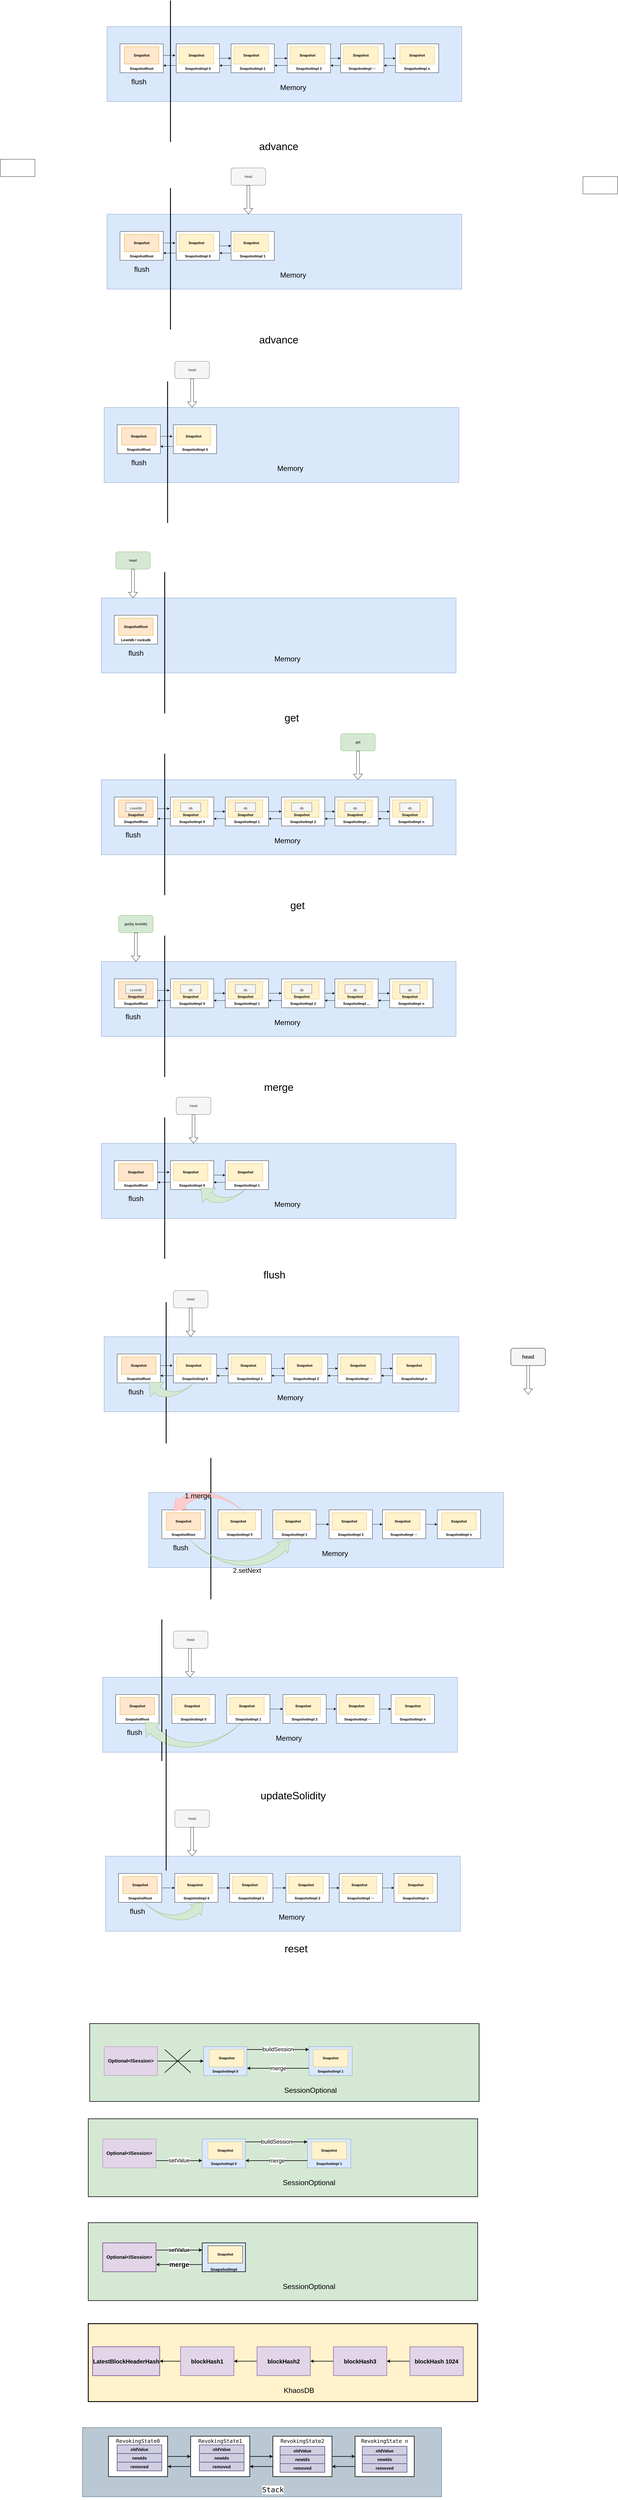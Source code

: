 <mxfile version="20.2.2" type="github">
  <diagram id="LMtSPcPTrsCjuYfVOd2I" name="第 1 页">
    <mxGraphModel dx="3410" dy="1253" grid="1" gridSize="10" guides="1" tooltips="1" connect="1" arrows="1" fold="1" page="1" pageScale="1" pageWidth="827" pageHeight="1169" math="0" shadow="0">
      <root>
        <mxCell id="0" />
        <mxCell id="1" parent="0" />
        <mxCell id="GyiHiaxdAorwV-g95_st-26" value="&amp;nbsp; &amp;nbsp; &amp;nbsp; &amp;nbsp; &amp;nbsp; &amp;nbsp; &amp;nbsp; &amp;nbsp; &amp;nbsp; &amp;nbsp; &amp;nbsp; &amp;nbsp; &amp;nbsp; &amp;nbsp; &amp;nbsp; &amp;nbsp; &amp;nbsp;&lt;b&gt;Memory&lt;/b&gt;" style="rounded=0;whiteSpace=wrap;html=1;fillColor=#dae8fc;strokeColor=#6c8ebf;" parent="1" vertex="1">
          <mxGeometry x="-140" y="250" width="1230" height="260" as="geometry" />
        </mxCell>
        <mxCell id="GyiHiaxdAorwV-g95_st-45" style="edgeStyle=orthogonalEdgeStyle;rounded=0;orthogonalLoop=1;jettySize=auto;html=1;exitX=1;exitY=0.5;exitDx=0;exitDy=0;entryX=0;entryY=0.5;entryDx=0;entryDy=0;" parent="1" source="GyiHiaxdAorwV-g95_st-33" target="GyiHiaxdAorwV-g95_st-39" edge="1">
          <mxGeometry relative="1" as="geometry" />
        </mxCell>
        <mxCell id="FzT18mlj2RbraQEhz3ld-41" style="edgeStyle=orthogonalEdgeStyle;rounded=0;orthogonalLoop=1;jettySize=auto;html=1;exitX=0;exitY=0.75;exitDx=0;exitDy=0;entryX=1;entryY=0.75;entryDx=0;entryDy=0;fontSize=15;" edge="1" parent="1" source="GyiHiaxdAorwV-g95_st-33" target="GyiHiaxdAorwV-g95_st-53">
          <mxGeometry relative="1" as="geometry" />
        </mxCell>
        <mxCell id="GyiHiaxdAorwV-g95_st-33" value="&lt;b&gt;&lt;br&gt;&lt;br&gt;&lt;br&gt;&lt;br&gt;&lt;br&gt;SnapshotImpl 0&lt;/b&gt;" style="rounded=0;whiteSpace=wrap;html=1;" parent="1" vertex="1">
          <mxGeometry x="100" y="310" width="150" height="100" as="geometry" />
        </mxCell>
        <mxCell id="GyiHiaxdAorwV-g95_st-34" value="Snapshot" style="rounded=0;whiteSpace=wrap;html=1;fillColor=#fff2cc;strokeColor=#d6b656;fontStyle=1" parent="1" vertex="1">
          <mxGeometry x="110" y="320" width="120" height="60" as="geometry" />
        </mxCell>
        <mxCell id="GyiHiaxdAorwV-g95_st-38" style="edgeStyle=orthogonalEdgeStyle;rounded=0;orthogonalLoop=1;jettySize=auto;html=1;exitX=1;exitY=0.5;exitDx=0;exitDy=0;entryX=-0.02;entryY=0.4;entryDx=0;entryDy=0;entryPerimeter=0;" parent="1" source="GyiHiaxdAorwV-g95_st-36" target="GyiHiaxdAorwV-g95_st-33" edge="1">
          <mxGeometry relative="1" as="geometry" />
        </mxCell>
        <mxCell id="GyiHiaxdAorwV-g95_st-53" value="&lt;b&gt;&lt;br&gt;&lt;br&gt;&lt;br&gt;&lt;br&gt;&lt;br&gt;&lt;/b&gt;&lt;span style=&quot;font-weight: 700;&quot;&gt;SnapshotRoot&lt;/span&gt;&lt;b&gt;&lt;br&gt;&lt;/b&gt;" style="rounded=0;whiteSpace=wrap;html=1;" parent="1" vertex="1">
          <mxGeometry x="-95" y="310" width="150" height="100" as="geometry" />
        </mxCell>
        <mxCell id="GyiHiaxdAorwV-g95_st-36" value="Snapshot" style="rounded=0;whiteSpace=wrap;html=1;fillColor=#ffe6cc;strokeColor=#d79b00;fontStyle=1" parent="1" vertex="1">
          <mxGeometry x="-80" y="320" width="120" height="60" as="geometry" />
        </mxCell>
        <mxCell id="GyiHiaxdAorwV-g95_st-46" style="edgeStyle=orthogonalEdgeStyle;rounded=0;orthogonalLoop=1;jettySize=auto;html=1;exitX=1;exitY=0.5;exitDx=0;exitDy=0;entryX=0;entryY=0.5;entryDx=0;entryDy=0;" parent="1" source="GyiHiaxdAorwV-g95_st-39" target="GyiHiaxdAorwV-g95_st-41" edge="1">
          <mxGeometry relative="1" as="geometry" />
        </mxCell>
        <mxCell id="FzT18mlj2RbraQEhz3ld-42" style="edgeStyle=orthogonalEdgeStyle;rounded=0;orthogonalLoop=1;jettySize=auto;html=1;exitX=0;exitY=0.75;exitDx=0;exitDy=0;entryX=1;entryY=0.75;entryDx=0;entryDy=0;fontSize=15;" edge="1" parent="1" source="GyiHiaxdAorwV-g95_st-39" target="GyiHiaxdAorwV-g95_st-33">
          <mxGeometry relative="1" as="geometry" />
        </mxCell>
        <mxCell id="GyiHiaxdAorwV-g95_st-39" value="&lt;b&gt;&lt;br&gt;&lt;br&gt;&lt;br&gt;&lt;br&gt;&lt;br&gt;SnapshotImpl 1&lt;/b&gt;" style="rounded=0;whiteSpace=wrap;html=1;" parent="1" vertex="1">
          <mxGeometry x="290" y="310" width="150" height="100" as="geometry" />
        </mxCell>
        <mxCell id="GyiHiaxdAorwV-g95_st-40" value="Snapshot" style="rounded=0;whiteSpace=wrap;html=1;fillColor=#fff2cc;strokeColor=#d6b656;fontStyle=1" parent="1" vertex="1">
          <mxGeometry x="300" y="320" width="120" height="60" as="geometry" />
        </mxCell>
        <mxCell id="GyiHiaxdAorwV-g95_st-47" style="edgeStyle=orthogonalEdgeStyle;rounded=0;orthogonalLoop=1;jettySize=auto;html=1;exitX=1;exitY=0.5;exitDx=0;exitDy=0;entryX=0;entryY=0.5;entryDx=0;entryDy=0;" parent="1" source="GyiHiaxdAorwV-g95_st-41" target="GyiHiaxdAorwV-g95_st-43" edge="1">
          <mxGeometry relative="1" as="geometry" />
        </mxCell>
        <mxCell id="FzT18mlj2RbraQEhz3ld-43" style="edgeStyle=orthogonalEdgeStyle;rounded=0;orthogonalLoop=1;jettySize=auto;html=1;exitX=0;exitY=0.75;exitDx=0;exitDy=0;entryX=1;entryY=0.75;entryDx=0;entryDy=0;fontSize=15;" edge="1" parent="1" source="GyiHiaxdAorwV-g95_st-41" target="GyiHiaxdAorwV-g95_st-39">
          <mxGeometry relative="1" as="geometry" />
        </mxCell>
        <mxCell id="GyiHiaxdAorwV-g95_st-41" value="&lt;b&gt;&lt;br&gt;&lt;br&gt;&lt;br&gt;&lt;br&gt;&lt;br&gt;SnapshotImpl 2&lt;/b&gt;" style="rounded=0;whiteSpace=wrap;html=1;" parent="1" vertex="1">
          <mxGeometry x="485" y="310" width="150" height="100" as="geometry" />
        </mxCell>
        <mxCell id="GyiHiaxdAorwV-g95_st-42" value="Snapshot" style="rounded=0;whiteSpace=wrap;html=1;fillColor=#fff2cc;strokeColor=#d6b656;fontStyle=1" parent="1" vertex="1">
          <mxGeometry x="495" y="320" width="120" height="60" as="geometry" />
        </mxCell>
        <mxCell id="GyiHiaxdAorwV-g95_st-50" style="edgeStyle=orthogonalEdgeStyle;rounded=0;orthogonalLoop=1;jettySize=auto;html=1;exitX=1;exitY=0.5;exitDx=0;exitDy=0;entryX=0;entryY=0.5;entryDx=0;entryDy=0;" parent="1" source="GyiHiaxdAorwV-g95_st-43" target="GyiHiaxdAorwV-g95_st-48" edge="1">
          <mxGeometry relative="1" as="geometry" />
        </mxCell>
        <mxCell id="FzT18mlj2RbraQEhz3ld-44" style="edgeStyle=orthogonalEdgeStyle;rounded=0;orthogonalLoop=1;jettySize=auto;html=1;exitX=0;exitY=0.75;exitDx=0;exitDy=0;entryX=1;entryY=0.75;entryDx=0;entryDy=0;fontSize=15;" edge="1" parent="1" source="GyiHiaxdAorwV-g95_st-43" target="GyiHiaxdAorwV-g95_st-41">
          <mxGeometry relative="1" as="geometry" />
        </mxCell>
        <mxCell id="GyiHiaxdAorwV-g95_st-43" value="&lt;b&gt;&lt;br&gt;&lt;br&gt;&lt;br&gt;&lt;br&gt;&lt;br&gt;SnapshotImpl ···&lt;/b&gt;" style="rounded=0;whiteSpace=wrap;html=1;" parent="1" vertex="1">
          <mxGeometry x="670" y="310" width="150" height="100" as="geometry" />
        </mxCell>
        <mxCell id="GyiHiaxdAorwV-g95_st-44" value="Snapshot" style="rounded=0;whiteSpace=wrap;html=1;fillColor=#fff2cc;strokeColor=#d6b656;fontStyle=1" parent="1" vertex="1">
          <mxGeometry x="680" y="320" width="120" height="60" as="geometry" />
        </mxCell>
        <mxCell id="FzT18mlj2RbraQEhz3ld-45" style="edgeStyle=orthogonalEdgeStyle;rounded=0;orthogonalLoop=1;jettySize=auto;html=1;exitX=0;exitY=0.75;exitDx=0;exitDy=0;entryX=1;entryY=0.75;entryDx=0;entryDy=0;fontSize=15;" edge="1" parent="1" source="GyiHiaxdAorwV-g95_st-48" target="GyiHiaxdAorwV-g95_st-43">
          <mxGeometry relative="1" as="geometry" />
        </mxCell>
        <mxCell id="GyiHiaxdAorwV-g95_st-48" value="&lt;b&gt;&lt;br&gt;&lt;br&gt;&lt;br&gt;&lt;br&gt;&lt;br&gt;SnapshotImpl n&lt;/b&gt;" style="rounded=0;whiteSpace=wrap;html=1;" parent="1" vertex="1">
          <mxGeometry x="860" y="310" width="150" height="100" as="geometry" />
        </mxCell>
        <mxCell id="GyiHiaxdAorwV-g95_st-49" value="Snapshot" style="rounded=0;whiteSpace=wrap;html=1;fillColor=#fff2cc;strokeColor=#d6b656;fontStyle=1" parent="1" vertex="1">
          <mxGeometry x="875" y="320" width="120" height="60" as="geometry" />
        </mxCell>
        <mxCell id="GyiHiaxdAorwV-g95_st-55" value="" style="endArrow=none;html=1;rounded=0;strokeWidth=3;" parent="1" edge="1">
          <mxGeometry width="50" height="50" relative="1" as="geometry">
            <mxPoint x="80" y="650" as="sourcePoint" />
            <mxPoint x="80" y="160" as="targetPoint" />
          </mxGeometry>
        </mxCell>
        <mxCell id="GyiHiaxdAorwV-g95_st-56" value="Memory" style="text;html=1;resizable=0;autosize=1;align=center;verticalAlign=middle;points=[];fillColor=none;strokeColor=none;rounded=0;strokeWidth=6;fontSize=25;" parent="1" vertex="1">
          <mxGeometry x="450" y="440" width="110" height="40" as="geometry" />
        </mxCell>
        <mxCell id="GyiHiaxdAorwV-g95_st-57" value="flush" style="text;html=1;resizable=0;autosize=1;align=center;verticalAlign=middle;points=[];fillColor=none;strokeColor=none;rounded=0;fontSize=25;" parent="1" vertex="1">
          <mxGeometry x="-65" y="420" width="70" height="40" as="geometry" />
        </mxCell>
        <mxCell id="y7tQ5e87_zyzkTPcuFcb-1" value="" style="rounded=0;whiteSpace=wrap;html=1;fillColor=#dae8fc;strokeColor=#6c8ebf;" parent="1" vertex="1">
          <mxGeometry x="-140" y="900" width="1230" height="260" as="geometry" />
        </mxCell>
        <mxCell id="y7tQ5e87_zyzkTPcuFcb-2" style="edgeStyle=orthogonalEdgeStyle;rounded=0;orthogonalLoop=1;jettySize=auto;html=1;exitX=1;exitY=0.5;exitDx=0;exitDy=0;entryX=0;entryY=0.5;entryDx=0;entryDy=0;" parent="1" source="y7tQ5e87_zyzkTPcuFcb-3" target="y7tQ5e87_zyzkTPcuFcb-9" edge="1">
          <mxGeometry relative="1" as="geometry" />
        </mxCell>
        <mxCell id="FzT18mlj2RbraQEhz3ld-46" style="edgeStyle=orthogonalEdgeStyle;rounded=0;orthogonalLoop=1;jettySize=auto;html=1;exitX=0;exitY=0.75;exitDx=0;exitDy=0;entryX=1;entryY=0.75;entryDx=0;entryDy=0;fontSize=15;" edge="1" parent="1" source="y7tQ5e87_zyzkTPcuFcb-3" target="y7tQ5e87_zyzkTPcuFcb-6">
          <mxGeometry relative="1" as="geometry" />
        </mxCell>
        <mxCell id="y7tQ5e87_zyzkTPcuFcb-3" value="&lt;b&gt;&lt;br&gt;&lt;br&gt;&lt;br&gt;&lt;br&gt;&lt;br&gt;SnapshotImpl 0&lt;/b&gt;" style="rounded=0;whiteSpace=wrap;html=1;" parent="1" vertex="1">
          <mxGeometry x="100" y="960" width="150" height="100" as="geometry" />
        </mxCell>
        <mxCell id="y7tQ5e87_zyzkTPcuFcb-4" value="Snapshot" style="rounded=0;whiteSpace=wrap;html=1;fillColor=#fff2cc;strokeColor=#d6b656;fontStyle=1" parent="1" vertex="1">
          <mxGeometry x="110" y="970" width="120" height="60" as="geometry" />
        </mxCell>
        <mxCell id="y7tQ5e87_zyzkTPcuFcb-5" style="edgeStyle=orthogonalEdgeStyle;rounded=0;orthogonalLoop=1;jettySize=auto;html=1;exitX=1;exitY=0.5;exitDx=0;exitDy=0;entryX=-0.02;entryY=0.4;entryDx=0;entryDy=0;entryPerimeter=0;" parent="1" source="y7tQ5e87_zyzkTPcuFcb-7" target="y7tQ5e87_zyzkTPcuFcb-3" edge="1">
          <mxGeometry relative="1" as="geometry" />
        </mxCell>
        <mxCell id="y7tQ5e87_zyzkTPcuFcb-6" value="&lt;b&gt;&lt;br&gt;&lt;br&gt;&lt;br&gt;&lt;br&gt;&lt;br&gt;&lt;/b&gt;&lt;span style=&quot;font-weight: 700;&quot;&gt;SnapshotRoot&lt;/span&gt;" style="rounded=0;whiteSpace=wrap;html=1;" parent="1" vertex="1">
          <mxGeometry x="-95" y="960" width="150" height="100" as="geometry" />
        </mxCell>
        <mxCell id="y7tQ5e87_zyzkTPcuFcb-7" value="Snapshot" style="rounded=0;whiteSpace=wrap;html=1;fillColor=#ffe6cc;strokeColor=#d79b00;fontStyle=1" parent="1" vertex="1">
          <mxGeometry x="-80" y="970" width="120" height="60" as="geometry" />
        </mxCell>
        <mxCell id="FzT18mlj2RbraQEhz3ld-47" style="edgeStyle=orthogonalEdgeStyle;rounded=0;orthogonalLoop=1;jettySize=auto;html=1;exitX=0;exitY=0.75;exitDx=0;exitDy=0;entryX=1;entryY=0.75;entryDx=0;entryDy=0;fontSize=15;" edge="1" parent="1" source="y7tQ5e87_zyzkTPcuFcb-9" target="y7tQ5e87_zyzkTPcuFcb-3">
          <mxGeometry relative="1" as="geometry" />
        </mxCell>
        <mxCell id="y7tQ5e87_zyzkTPcuFcb-9" value="&lt;b&gt;&lt;br&gt;&lt;br&gt;&lt;br&gt;&lt;br&gt;&lt;br&gt;SnapshotImpl 1&lt;/b&gt;" style="rounded=0;whiteSpace=wrap;html=1;" parent="1" vertex="1">
          <mxGeometry x="290" y="960" width="150" height="100" as="geometry" />
        </mxCell>
        <mxCell id="y7tQ5e87_zyzkTPcuFcb-10" value="Snapshot" style="rounded=0;whiteSpace=wrap;html=1;fillColor=#fff2cc;strokeColor=#d6b656;fontStyle=1" parent="1" vertex="1">
          <mxGeometry x="300" y="970" width="120" height="60" as="geometry" />
        </mxCell>
        <mxCell id="y7tQ5e87_zyzkTPcuFcb-19" value="" style="endArrow=none;html=1;rounded=0;strokeWidth=3;" parent="1" edge="1">
          <mxGeometry width="50" height="50" relative="1" as="geometry">
            <mxPoint x="80" y="1300" as="sourcePoint" />
            <mxPoint x="80" y="810" as="targetPoint" />
          </mxGeometry>
        </mxCell>
        <mxCell id="y7tQ5e87_zyzkTPcuFcb-20" value="Memory" style="text;html=1;resizable=0;autosize=1;align=center;verticalAlign=middle;points=[];fillColor=none;strokeColor=none;rounded=0;strokeWidth=6;fontSize=25;" parent="1" vertex="1">
          <mxGeometry x="450" y="1090" width="110" height="40" as="geometry" />
        </mxCell>
        <mxCell id="y7tQ5e87_zyzkTPcuFcb-21" value="flush" style="text;html=1;resizable=0;autosize=1;align=center;verticalAlign=middle;points=[];fillColor=none;strokeColor=none;rounded=0;fontSize=25;" parent="1" vertex="1">
          <mxGeometry x="-55" y="1070" width="70" height="40" as="geometry" />
        </mxCell>
        <mxCell id="y7tQ5e87_zyzkTPcuFcb-24" value="head" style="rounded=1;whiteSpace=wrap;html=1;fillColor=#f5f5f5;fontColor=#333333;strokeColor=#666666;" parent="1" vertex="1">
          <mxGeometry x="290" y="740" width="120" height="60" as="geometry" />
        </mxCell>
        <mxCell id="y7tQ5e87_zyzkTPcuFcb-25" value="" style="shape=flexArrow;endArrow=classic;html=1;rounded=0;" parent="1" edge="1">
          <mxGeometry width="50" height="50" relative="1" as="geometry">
            <mxPoint x="350" y="800" as="sourcePoint" />
            <mxPoint x="350" y="900" as="targetPoint" />
          </mxGeometry>
        </mxCell>
        <mxCell id="y7tQ5e87_zyzkTPcuFcb-27" value="" style="rounded=0;whiteSpace=wrap;html=1;fillColor=#dae8fc;strokeColor=#6c8ebf;" parent="1" vertex="1">
          <mxGeometry x="-150" y="1570" width="1230" height="260" as="geometry" />
        </mxCell>
        <mxCell id="FzT18mlj2RbraQEhz3ld-48" style="edgeStyle=orthogonalEdgeStyle;rounded=0;orthogonalLoop=1;jettySize=auto;html=1;exitX=0;exitY=0.75;exitDx=0;exitDy=0;entryX=1;entryY=0.75;entryDx=0;entryDy=0;fontSize=15;" edge="1" parent="1" source="y7tQ5e87_zyzkTPcuFcb-29" target="y7tQ5e87_zyzkTPcuFcb-32">
          <mxGeometry relative="1" as="geometry" />
        </mxCell>
        <mxCell id="y7tQ5e87_zyzkTPcuFcb-29" value="&lt;b&gt;&lt;br&gt;&lt;br&gt;&lt;br&gt;&lt;br&gt;&lt;br&gt;SnapshotImpl 0&lt;/b&gt;" style="rounded=0;whiteSpace=wrap;html=1;" parent="1" vertex="1">
          <mxGeometry x="90" y="1630" width="150" height="100" as="geometry" />
        </mxCell>
        <mxCell id="y7tQ5e87_zyzkTPcuFcb-30" value="Snapshot" style="rounded=0;whiteSpace=wrap;html=1;fillColor=#fff2cc;strokeColor=#d6b656;fontStyle=1" parent="1" vertex="1">
          <mxGeometry x="100" y="1640" width="120" height="60" as="geometry" />
        </mxCell>
        <mxCell id="y7tQ5e87_zyzkTPcuFcb-31" style="edgeStyle=orthogonalEdgeStyle;rounded=0;orthogonalLoop=1;jettySize=auto;html=1;exitX=1;exitY=0.5;exitDx=0;exitDy=0;entryX=-0.02;entryY=0.4;entryDx=0;entryDy=0;entryPerimeter=0;" parent="1" source="y7tQ5e87_zyzkTPcuFcb-33" target="y7tQ5e87_zyzkTPcuFcb-29" edge="1">
          <mxGeometry relative="1" as="geometry" />
        </mxCell>
        <mxCell id="y7tQ5e87_zyzkTPcuFcb-32" value="&lt;b&gt;&lt;br&gt;&lt;br&gt;&lt;br&gt;&lt;br&gt;&lt;br&gt;&lt;/b&gt;&lt;span style=&quot;font-weight: 700;&quot;&gt;SnapshotRoot&lt;/span&gt;" style="rounded=0;whiteSpace=wrap;html=1;" parent="1" vertex="1">
          <mxGeometry x="-105" y="1630" width="150" height="100" as="geometry" />
        </mxCell>
        <mxCell id="y7tQ5e87_zyzkTPcuFcb-33" value="&lt;span style=&quot;&quot;&gt;Snapshot&lt;/span&gt;" style="rounded=0;whiteSpace=wrap;html=1;fillColor=#ffe6cc;strokeColor=#d79b00;fontStyle=1" parent="1" vertex="1">
          <mxGeometry x="-90" y="1640" width="120" height="60" as="geometry" />
        </mxCell>
        <mxCell id="y7tQ5e87_zyzkTPcuFcb-36" value="" style="endArrow=none;html=1;rounded=0;strokeWidth=3;" parent="1" edge="1">
          <mxGeometry width="50" height="50" relative="1" as="geometry">
            <mxPoint x="70" y="1970" as="sourcePoint" />
            <mxPoint x="70" y="1480" as="targetPoint" />
          </mxGeometry>
        </mxCell>
        <mxCell id="y7tQ5e87_zyzkTPcuFcb-37" value="Memory" style="text;html=1;resizable=0;autosize=1;align=center;verticalAlign=middle;points=[];fillColor=none;strokeColor=none;rounded=0;strokeWidth=6;fontSize=25;" parent="1" vertex="1">
          <mxGeometry x="440" y="1760" width="110" height="40" as="geometry" />
        </mxCell>
        <mxCell id="y7tQ5e87_zyzkTPcuFcb-38" value="flush" style="text;html=1;resizable=0;autosize=1;align=center;verticalAlign=middle;points=[];fillColor=none;strokeColor=none;rounded=0;fontSize=25;" parent="1" vertex="1">
          <mxGeometry x="-65" y="1740" width="70" height="40" as="geometry" />
        </mxCell>
        <mxCell id="y7tQ5e87_zyzkTPcuFcb-39" value="head" style="rounded=1;whiteSpace=wrap;html=1;fillColor=#f5f5f5;fontColor=#333333;strokeColor=#666666;" parent="1" vertex="1">
          <mxGeometry x="95" y="1410" width="120" height="60" as="geometry" />
        </mxCell>
        <mxCell id="y7tQ5e87_zyzkTPcuFcb-40" value="" style="shape=flexArrow;endArrow=classic;html=1;rounded=0;" parent="1" edge="1">
          <mxGeometry width="50" height="50" relative="1" as="geometry">
            <mxPoint x="155" y="1470" as="sourcePoint" />
            <mxPoint x="155" y="1570" as="targetPoint" />
          </mxGeometry>
        </mxCell>
        <mxCell id="y7tQ5e87_zyzkTPcuFcb-41" value="" style="rounded=0;whiteSpace=wrap;html=1;fillColor=#dae8fc;strokeColor=#6c8ebf;" parent="1" vertex="1">
          <mxGeometry x="-160" y="2230" width="1230" height="260" as="geometry" />
        </mxCell>
        <mxCell id="y7tQ5e87_zyzkTPcuFcb-45" value="&lt;b&gt;&lt;br&gt;&lt;br&gt;&lt;br&gt;&lt;br&gt;&lt;br&gt;Leveldb / rocksdb&lt;/b&gt;" style="rounded=0;whiteSpace=wrap;html=1;" parent="1" vertex="1">
          <mxGeometry x="-115" y="2290" width="150" height="100" as="geometry" />
        </mxCell>
        <mxCell id="y7tQ5e87_zyzkTPcuFcb-46" value="SnapshotRoot" style="rounded=0;whiteSpace=wrap;html=1;fillColor=#ffe6cc;strokeColor=#d79b00;fontStyle=1" parent="1" vertex="1">
          <mxGeometry x="-100" y="2300" width="120" height="60" as="geometry" />
        </mxCell>
        <mxCell id="y7tQ5e87_zyzkTPcuFcb-47" value="" style="endArrow=none;html=1;rounded=0;strokeWidth=3;" parent="1" edge="1">
          <mxGeometry width="50" height="50" relative="1" as="geometry">
            <mxPoint x="60" y="2630" as="sourcePoint" />
            <mxPoint x="60" y="2140" as="targetPoint" />
          </mxGeometry>
        </mxCell>
        <mxCell id="y7tQ5e87_zyzkTPcuFcb-48" value="Memory" style="text;html=1;resizable=0;autosize=1;align=center;verticalAlign=middle;points=[];fillColor=none;strokeColor=none;rounded=0;strokeWidth=6;fontSize=25;" parent="1" vertex="1">
          <mxGeometry x="430" y="2420" width="110" height="40" as="geometry" />
        </mxCell>
        <mxCell id="y7tQ5e87_zyzkTPcuFcb-49" value="flush" style="text;html=1;resizable=0;autosize=1;align=center;verticalAlign=middle;points=[];fillColor=none;strokeColor=none;rounded=0;fontSize=25;" parent="1" vertex="1">
          <mxGeometry x="-75" y="2400" width="70" height="40" as="geometry" />
        </mxCell>
        <mxCell id="y7tQ5e87_zyzkTPcuFcb-50" value="head" style="rounded=1;whiteSpace=wrap;html=1;fillColor=#d5e8d4;strokeColor=#82b366;" parent="1" vertex="1">
          <mxGeometry x="-110" y="2070" width="120" height="60" as="geometry" />
        </mxCell>
        <mxCell id="y7tQ5e87_zyzkTPcuFcb-51" value="" style="shape=flexArrow;endArrow=classic;html=1;rounded=0;" parent="1" edge="1">
          <mxGeometry width="50" height="50" relative="1" as="geometry">
            <mxPoint x="-50" y="2130" as="sourcePoint" />
            <mxPoint x="-50" y="2230" as="targetPoint" />
          </mxGeometry>
        </mxCell>
        <mxCell id="y7tQ5e87_zyzkTPcuFcb-73" value="&amp;nbsp; &amp;nbsp; &amp;nbsp; &amp;nbsp; &amp;nbsp; &amp;nbsp; &amp;nbsp; &amp;nbsp; &amp;nbsp; &amp;nbsp; &amp;nbsp; &amp;nbsp; &amp;nbsp; &amp;nbsp; &amp;nbsp; &amp;nbsp;&amp;nbsp;" style="rounded=0;whiteSpace=wrap;html=1;fillColor=#dae8fc;strokeColor=#6c8ebf;" parent="1" vertex="1">
          <mxGeometry x="-160" y="2860" width="1230" height="260" as="geometry" />
        </mxCell>
        <mxCell id="y7tQ5e87_zyzkTPcuFcb-74" style="edgeStyle=orthogonalEdgeStyle;rounded=0;orthogonalLoop=1;jettySize=auto;html=1;exitX=1;exitY=0.5;exitDx=0;exitDy=0;entryX=0;entryY=0.5;entryDx=0;entryDy=0;" parent="1" source="y7tQ5e87_zyzkTPcuFcb-75" edge="1">
          <mxGeometry relative="1" as="geometry">
            <mxPoint x="270" y="2970" as="targetPoint" />
          </mxGeometry>
        </mxCell>
        <mxCell id="FzT18mlj2RbraQEhz3ld-49" style="edgeStyle=orthogonalEdgeStyle;rounded=0;orthogonalLoop=1;jettySize=auto;html=1;exitX=0;exitY=0.75;exitDx=0;exitDy=0;entryX=1;entryY=0.75;entryDx=0;entryDy=0;fontSize=15;" edge="1" parent="1" source="y7tQ5e87_zyzkTPcuFcb-75" target="y7tQ5e87_zyzkTPcuFcb-78">
          <mxGeometry relative="1" as="geometry" />
        </mxCell>
        <mxCell id="y7tQ5e87_zyzkTPcuFcb-75" value="&lt;b&gt;&lt;br&gt;&lt;br&gt;&lt;br&gt;&lt;br&gt;&lt;br&gt;SnapshotImpl 0&lt;/b&gt;" style="rounded=0;whiteSpace=wrap;html=1;" parent="1" vertex="1">
          <mxGeometry x="80" y="2920" width="150" height="100" as="geometry" />
        </mxCell>
        <mxCell id="y7tQ5e87_zyzkTPcuFcb-76" value="&lt;br&gt;&lt;br&gt;&lt;br&gt;Snapshot" style="rounded=0;whiteSpace=wrap;html=1;fillColor=#fff2cc;strokeColor=#d6b656;fontStyle=1" parent="1" vertex="1">
          <mxGeometry x="90" y="2930" width="120" height="60" as="geometry" />
        </mxCell>
        <mxCell id="y7tQ5e87_zyzkTPcuFcb-77" style="edgeStyle=orthogonalEdgeStyle;rounded=0;orthogonalLoop=1;jettySize=auto;html=1;exitX=1;exitY=0.5;exitDx=0;exitDy=0;entryX=-0.02;entryY=0.4;entryDx=0;entryDy=0;entryPerimeter=0;" parent="1" source="y7tQ5e87_zyzkTPcuFcb-79" target="y7tQ5e87_zyzkTPcuFcb-75" edge="1">
          <mxGeometry relative="1" as="geometry" />
        </mxCell>
        <mxCell id="y7tQ5e87_zyzkTPcuFcb-78" value="&lt;b&gt;&lt;br&gt;&lt;br&gt;&lt;br&gt;&lt;br&gt;&lt;br&gt;&lt;/b&gt;&lt;span style=&quot;font-weight: 700;&quot;&gt;SnapshotRoot&lt;/span&gt;" style="rounded=0;whiteSpace=wrap;html=1;" parent="1" vertex="1">
          <mxGeometry x="-115" y="2920" width="150" height="100" as="geometry" />
        </mxCell>
        <mxCell id="y7tQ5e87_zyzkTPcuFcb-79" value="&lt;br&gt;&lt;br&gt;&lt;br&gt;Snapshot" style="rounded=0;whiteSpace=wrap;html=1;fillColor=#ffe6cc;strokeColor=#d79b00;fontStyle=1" parent="1" vertex="1">
          <mxGeometry x="-100" y="2930" width="120" height="60" as="geometry" />
        </mxCell>
        <mxCell id="y7tQ5e87_zyzkTPcuFcb-80" style="edgeStyle=orthogonalEdgeStyle;rounded=0;orthogonalLoop=1;jettySize=auto;html=1;exitX=1;exitY=0.5;exitDx=0;exitDy=0;entryX=0;entryY=0.5;entryDx=0;entryDy=0;" parent="1" edge="1">
          <mxGeometry relative="1" as="geometry">
            <mxPoint x="420" y="2970" as="sourcePoint" />
            <mxPoint x="465" y="2970" as="targetPoint" />
          </mxGeometry>
        </mxCell>
        <mxCell id="y7tQ5e87_zyzkTPcuFcb-83" style="edgeStyle=orthogonalEdgeStyle;rounded=0;orthogonalLoop=1;jettySize=auto;html=1;exitX=1;exitY=0.5;exitDx=0;exitDy=0;entryX=0;entryY=0.5;entryDx=0;entryDy=0;" parent="1" edge="1">
          <mxGeometry relative="1" as="geometry">
            <mxPoint x="615" y="2970" as="sourcePoint" />
            <mxPoint x="650" y="2970" as="targetPoint" />
          </mxGeometry>
        </mxCell>
        <mxCell id="y7tQ5e87_zyzkTPcuFcb-86" style="edgeStyle=orthogonalEdgeStyle;rounded=0;orthogonalLoop=1;jettySize=auto;html=1;exitX=1;exitY=0.5;exitDx=0;exitDy=0;entryX=0;entryY=0.5;entryDx=0;entryDy=0;" parent="1" edge="1">
          <mxGeometry relative="1" as="geometry">
            <mxPoint x="800" y="2970" as="sourcePoint" />
            <mxPoint x="840" y="2970" as="targetPoint" />
          </mxGeometry>
        </mxCell>
        <mxCell id="y7tQ5e87_zyzkTPcuFcb-91" value="" style="endArrow=none;html=1;rounded=0;strokeWidth=3;" parent="1" edge="1">
          <mxGeometry width="50" height="50" relative="1" as="geometry">
            <mxPoint x="60" y="3260" as="sourcePoint" />
            <mxPoint x="60" y="2770" as="targetPoint" />
          </mxGeometry>
        </mxCell>
        <mxCell id="y7tQ5e87_zyzkTPcuFcb-92" value="Memory" style="text;html=1;resizable=0;autosize=1;align=center;verticalAlign=middle;points=[];fillColor=none;strokeColor=none;rounded=0;strokeWidth=6;fontSize=25;" parent="1" vertex="1">
          <mxGeometry x="430" y="3050" width="110" height="40" as="geometry" />
        </mxCell>
        <mxCell id="y7tQ5e87_zyzkTPcuFcb-93" value="flush" style="text;html=1;resizable=0;autosize=1;align=center;verticalAlign=middle;points=[];fillColor=none;strokeColor=none;rounded=0;fontSize=25;" parent="1" vertex="1">
          <mxGeometry x="-85" y="3030" width="70" height="40" as="geometry" />
        </mxCell>
        <mxCell id="y7tQ5e87_zyzkTPcuFcb-94" value="get" style="rounded=1;whiteSpace=wrap;html=1;fillColor=#d5e8d4;strokeColor=#82b366;" parent="1" vertex="1">
          <mxGeometry x="670" y="2700" width="120" height="60" as="geometry" />
        </mxCell>
        <mxCell id="y7tQ5e87_zyzkTPcuFcb-95" value="" style="shape=flexArrow;endArrow=classic;html=1;rounded=0;" parent="1" edge="1">
          <mxGeometry width="50" height="50" relative="1" as="geometry">
            <mxPoint x="730" y="2760" as="sourcePoint" />
            <mxPoint x="730" y="2860" as="targetPoint" />
          </mxGeometry>
        </mxCell>
        <mxCell id="y7tQ5e87_zyzkTPcuFcb-99" value="&lt;font style=&quot;font-size: 12px;&quot;&gt;db&lt;/font&gt;" style="rounded=0;whiteSpace=wrap;html=1;fontSize=20;fillColor=#f5f5f5;fontColor=#333333;strokeColor=#666666;" parent="1" vertex="1">
          <mxGeometry x="115" y="2940" width="70" height="30" as="geometry" />
        </mxCell>
        <mxCell id="FzT18mlj2RbraQEhz3ld-50" style="edgeStyle=orthogonalEdgeStyle;rounded=0;orthogonalLoop=1;jettySize=auto;html=1;exitX=0;exitY=0.75;exitDx=0;exitDy=0;entryX=1;entryY=0.75;entryDx=0;entryDy=0;fontSize=15;" edge="1" parent="1" source="y7tQ5e87_zyzkTPcuFcb-103" target="y7tQ5e87_zyzkTPcuFcb-75">
          <mxGeometry relative="1" as="geometry" />
        </mxCell>
        <mxCell id="y7tQ5e87_zyzkTPcuFcb-103" value="&lt;b&gt;&lt;br&gt;&lt;br&gt;&lt;br&gt;&lt;br&gt;&lt;br&gt;SnapshotImpl 1&lt;/b&gt;" style="rounded=0;whiteSpace=wrap;html=1;" parent="1" vertex="1">
          <mxGeometry x="270" y="2920" width="150" height="100" as="geometry" />
        </mxCell>
        <mxCell id="y7tQ5e87_zyzkTPcuFcb-104" value="&lt;br&gt;&lt;br&gt;&lt;br&gt;Snapshot" style="rounded=0;whiteSpace=wrap;html=1;fillColor=#fff2cc;strokeColor=#d6b656;fontStyle=1" parent="1" vertex="1">
          <mxGeometry x="280" y="2930" width="120" height="60" as="geometry" />
        </mxCell>
        <mxCell id="y7tQ5e87_zyzkTPcuFcb-105" value="&lt;font style=&quot;font-size: 12px;&quot;&gt;db&lt;/font&gt;" style="rounded=0;whiteSpace=wrap;html=1;fontSize=20;fillColor=#f5f5f5;fontColor=#333333;strokeColor=#666666;" parent="1" vertex="1">
          <mxGeometry x="305" y="2940" width="70" height="30" as="geometry" />
        </mxCell>
        <mxCell id="FzT18mlj2RbraQEhz3ld-51" style="edgeStyle=orthogonalEdgeStyle;rounded=0;orthogonalLoop=1;jettySize=auto;html=1;exitX=0;exitY=0.75;exitDx=0;exitDy=0;entryX=1;entryY=0.75;entryDx=0;entryDy=0;fontSize=15;" edge="1" parent="1" source="y7tQ5e87_zyzkTPcuFcb-106" target="y7tQ5e87_zyzkTPcuFcb-103">
          <mxGeometry relative="1" as="geometry" />
        </mxCell>
        <mxCell id="y7tQ5e87_zyzkTPcuFcb-106" value="&lt;b&gt;&lt;br&gt;&lt;br&gt;&lt;br&gt;&lt;br&gt;&lt;br&gt;SnapshotImpl 2&lt;/b&gt;" style="rounded=0;whiteSpace=wrap;html=1;" parent="1" vertex="1">
          <mxGeometry x="465" y="2920" width="150" height="100" as="geometry" />
        </mxCell>
        <mxCell id="y7tQ5e87_zyzkTPcuFcb-107" value="&lt;br&gt;&lt;br&gt;&lt;br&gt;Snapshot" style="rounded=0;whiteSpace=wrap;html=1;fillColor=#fff2cc;strokeColor=#d6b656;fontStyle=1" parent="1" vertex="1">
          <mxGeometry x="475" y="2930" width="120" height="60" as="geometry" />
        </mxCell>
        <mxCell id="y7tQ5e87_zyzkTPcuFcb-108" value="&lt;font style=&quot;font-size: 12px;&quot;&gt;db&lt;/font&gt;" style="rounded=0;whiteSpace=wrap;html=1;fontSize=20;fillColor=#f5f5f5;fontColor=#333333;strokeColor=#666666;" parent="1" vertex="1">
          <mxGeometry x="500" y="2940" width="70" height="30" as="geometry" />
        </mxCell>
        <mxCell id="FzT18mlj2RbraQEhz3ld-52" style="edgeStyle=orthogonalEdgeStyle;rounded=0;orthogonalLoop=1;jettySize=auto;html=1;exitX=0;exitY=0.75;exitDx=0;exitDy=0;entryX=1;entryY=0.75;entryDx=0;entryDy=0;fontSize=15;" edge="1" parent="1" source="y7tQ5e87_zyzkTPcuFcb-109" target="y7tQ5e87_zyzkTPcuFcb-106">
          <mxGeometry relative="1" as="geometry" />
        </mxCell>
        <mxCell id="y7tQ5e87_zyzkTPcuFcb-109" value="&lt;b&gt;&lt;br&gt;&lt;br&gt;&lt;br&gt;&lt;br&gt;&lt;br&gt;SnapshotImpl ...&lt;/b&gt;" style="rounded=0;whiteSpace=wrap;html=1;" parent="1" vertex="1">
          <mxGeometry x="650" y="2920" width="150" height="100" as="geometry" />
        </mxCell>
        <mxCell id="y7tQ5e87_zyzkTPcuFcb-110" value="&lt;br&gt;&lt;br&gt;&lt;br&gt;Snapshot" style="rounded=0;whiteSpace=wrap;html=1;fillColor=#fff2cc;strokeColor=#d6b656;fontStyle=1" parent="1" vertex="1">
          <mxGeometry x="660" y="2930" width="120" height="60" as="geometry" />
        </mxCell>
        <mxCell id="y7tQ5e87_zyzkTPcuFcb-111" value="&lt;font style=&quot;font-size: 12px;&quot;&gt;db&lt;/font&gt;" style="rounded=0;whiteSpace=wrap;html=1;fontSize=20;fillColor=#f5f5f5;fontColor=#333333;strokeColor=#666666;" parent="1" vertex="1">
          <mxGeometry x="685" y="2940" width="70" height="30" as="geometry" />
        </mxCell>
        <mxCell id="FzT18mlj2RbraQEhz3ld-53" style="edgeStyle=orthogonalEdgeStyle;rounded=0;orthogonalLoop=1;jettySize=auto;html=1;exitX=0;exitY=0.75;exitDx=0;exitDy=0;entryX=1;entryY=0.75;entryDx=0;entryDy=0;fontSize=15;" edge="1" parent="1" source="y7tQ5e87_zyzkTPcuFcb-112" target="y7tQ5e87_zyzkTPcuFcb-109">
          <mxGeometry relative="1" as="geometry" />
        </mxCell>
        <mxCell id="y7tQ5e87_zyzkTPcuFcb-112" value="&lt;b&gt;&lt;br&gt;&lt;br&gt;&lt;br&gt;&lt;br&gt;&lt;br&gt;SnapshotImpl n&lt;/b&gt;" style="rounded=0;whiteSpace=wrap;html=1;" parent="1" vertex="1">
          <mxGeometry x="840" y="2920" width="150" height="100" as="geometry" />
        </mxCell>
        <mxCell id="y7tQ5e87_zyzkTPcuFcb-113" value="&lt;br&gt;&lt;br&gt;&lt;br&gt;Snapshot" style="rounded=0;whiteSpace=wrap;html=1;fillColor=#fff2cc;strokeColor=#d6b656;fontStyle=1" parent="1" vertex="1">
          <mxGeometry x="850" y="2930" width="120" height="60" as="geometry" />
        </mxCell>
        <mxCell id="y7tQ5e87_zyzkTPcuFcb-114" value="&lt;font style=&quot;font-size: 12px;&quot;&gt;db&lt;/font&gt;" style="rounded=0;whiteSpace=wrap;html=1;fontSize=20;fillColor=#f5f5f5;fontColor=#333333;strokeColor=#666666;" parent="1" vertex="1">
          <mxGeometry x="875" y="2940" width="70" height="30" as="geometry" />
        </mxCell>
        <mxCell id="y7tQ5e87_zyzkTPcuFcb-115" value="&lt;font style=&quot;font-size: 12px;&quot;&gt;Leveldb&lt;/font&gt;" style="rounded=0;whiteSpace=wrap;html=1;fontSize=20;fillColor=#f5f5f5;fontColor=#333333;strokeColor=#666666;" parent="1" vertex="1">
          <mxGeometry x="-75" y="2940" width="70" height="30" as="geometry" />
        </mxCell>
        <mxCell id="y7tQ5e87_zyzkTPcuFcb-116" value="&amp;nbsp; &amp;nbsp; &amp;nbsp; &amp;nbsp; &amp;nbsp; &amp;nbsp; &amp;nbsp; &amp;nbsp; &amp;nbsp; &amp;nbsp; &amp;nbsp; &amp;nbsp; &amp;nbsp; &amp;nbsp; &amp;nbsp; &amp;nbsp;&amp;nbsp;" style="rounded=0;whiteSpace=wrap;html=1;fillColor=#dae8fc;strokeColor=#6c8ebf;" parent="1" vertex="1">
          <mxGeometry x="-160" y="3490" width="1230" height="260" as="geometry" />
        </mxCell>
        <mxCell id="y7tQ5e87_zyzkTPcuFcb-117" style="edgeStyle=orthogonalEdgeStyle;rounded=0;orthogonalLoop=1;jettySize=auto;html=1;exitX=1;exitY=0.5;exitDx=0;exitDy=0;entryX=0;entryY=0.5;entryDx=0;entryDy=0;" parent="1" source="y7tQ5e87_zyzkTPcuFcb-118" edge="1">
          <mxGeometry relative="1" as="geometry">
            <mxPoint x="270" y="3600" as="targetPoint" />
          </mxGeometry>
        </mxCell>
        <mxCell id="FzT18mlj2RbraQEhz3ld-58" style="edgeStyle=orthogonalEdgeStyle;rounded=0;orthogonalLoop=1;jettySize=auto;html=1;exitX=0;exitY=0.75;exitDx=0;exitDy=0;entryX=1;entryY=0.75;entryDx=0;entryDy=0;fontSize=15;" edge="1" parent="1" source="y7tQ5e87_zyzkTPcuFcb-118" target="y7tQ5e87_zyzkTPcuFcb-121">
          <mxGeometry relative="1" as="geometry" />
        </mxCell>
        <mxCell id="y7tQ5e87_zyzkTPcuFcb-118" value="&lt;b&gt;&lt;br&gt;&lt;br&gt;&lt;br&gt;&lt;br&gt;&lt;br&gt;SnapshotImpl 0&lt;/b&gt;" style="rounded=0;whiteSpace=wrap;html=1;" parent="1" vertex="1">
          <mxGeometry x="80" y="3550" width="150" height="100" as="geometry" />
        </mxCell>
        <mxCell id="y7tQ5e87_zyzkTPcuFcb-119" value="&lt;br&gt;&lt;br&gt;&lt;br&gt;Snapshot" style="rounded=0;whiteSpace=wrap;html=1;fillColor=#fff2cc;strokeColor=#d6b656;fontStyle=1" parent="1" vertex="1">
          <mxGeometry x="90" y="3560" width="120" height="60" as="geometry" />
        </mxCell>
        <mxCell id="y7tQ5e87_zyzkTPcuFcb-120" style="edgeStyle=orthogonalEdgeStyle;rounded=0;orthogonalLoop=1;jettySize=auto;html=1;exitX=1;exitY=0.5;exitDx=0;exitDy=0;entryX=-0.02;entryY=0.4;entryDx=0;entryDy=0;entryPerimeter=0;" parent="1" source="y7tQ5e87_zyzkTPcuFcb-122" target="y7tQ5e87_zyzkTPcuFcb-118" edge="1">
          <mxGeometry relative="1" as="geometry" />
        </mxCell>
        <mxCell id="y7tQ5e87_zyzkTPcuFcb-121" value="&lt;b&gt;&lt;br&gt;&lt;br&gt;&lt;br&gt;&lt;br&gt;&lt;br&gt;&lt;/b&gt;&lt;span style=&quot;font-weight: 700;&quot;&gt;SnapshotRoot&lt;/span&gt;" style="rounded=0;whiteSpace=wrap;html=1;" parent="1" vertex="1">
          <mxGeometry x="-115" y="3550" width="150" height="100" as="geometry" />
        </mxCell>
        <mxCell id="y7tQ5e87_zyzkTPcuFcb-122" value="&lt;br&gt;&lt;br&gt;&lt;br&gt;Snapshot" style="rounded=0;whiteSpace=wrap;html=1;fillColor=#ffe6cc;strokeColor=#d79b00;fontStyle=1" parent="1" vertex="1">
          <mxGeometry x="-100" y="3560" width="120" height="60" as="geometry" />
        </mxCell>
        <mxCell id="y7tQ5e87_zyzkTPcuFcb-123" style="edgeStyle=orthogonalEdgeStyle;rounded=0;orthogonalLoop=1;jettySize=auto;html=1;exitX=1;exitY=0.5;exitDx=0;exitDy=0;entryX=0;entryY=0.5;entryDx=0;entryDy=0;" parent="1" edge="1">
          <mxGeometry relative="1" as="geometry">
            <mxPoint x="420" y="3600" as="sourcePoint" />
            <mxPoint x="465" y="3600" as="targetPoint" />
          </mxGeometry>
        </mxCell>
        <mxCell id="y7tQ5e87_zyzkTPcuFcb-124" style="edgeStyle=orthogonalEdgeStyle;rounded=0;orthogonalLoop=1;jettySize=auto;html=1;exitX=1;exitY=0.5;exitDx=0;exitDy=0;entryX=0;entryY=0.5;entryDx=0;entryDy=0;" parent="1" edge="1">
          <mxGeometry relative="1" as="geometry">
            <mxPoint x="615" y="3600" as="sourcePoint" />
            <mxPoint x="650" y="3600" as="targetPoint" />
          </mxGeometry>
        </mxCell>
        <mxCell id="y7tQ5e87_zyzkTPcuFcb-125" style="edgeStyle=orthogonalEdgeStyle;rounded=0;orthogonalLoop=1;jettySize=auto;html=1;exitX=1;exitY=0.5;exitDx=0;exitDy=0;entryX=0;entryY=0.5;entryDx=0;entryDy=0;" parent="1" edge="1">
          <mxGeometry relative="1" as="geometry">
            <mxPoint x="800" y="3600" as="sourcePoint" />
            <mxPoint x="840" y="3600" as="targetPoint" />
          </mxGeometry>
        </mxCell>
        <mxCell id="y7tQ5e87_zyzkTPcuFcb-126" value="" style="endArrow=none;html=1;rounded=0;strokeWidth=3;" parent="1" edge="1">
          <mxGeometry width="50" height="50" relative="1" as="geometry">
            <mxPoint x="60" y="3890" as="sourcePoint" />
            <mxPoint x="60" y="3400" as="targetPoint" />
          </mxGeometry>
        </mxCell>
        <mxCell id="y7tQ5e87_zyzkTPcuFcb-127" value="Memory" style="text;html=1;resizable=0;autosize=1;align=center;verticalAlign=middle;points=[];fillColor=none;strokeColor=none;rounded=0;strokeWidth=6;fontSize=25;" parent="1" vertex="1">
          <mxGeometry x="430" y="3680" width="110" height="40" as="geometry" />
        </mxCell>
        <mxCell id="y7tQ5e87_zyzkTPcuFcb-128" value="flush" style="text;html=1;resizable=0;autosize=1;align=center;verticalAlign=middle;points=[];fillColor=none;strokeColor=none;rounded=0;fontSize=25;" parent="1" vertex="1">
          <mxGeometry x="-85" y="3660" width="70" height="40" as="geometry" />
        </mxCell>
        <mxCell id="y7tQ5e87_zyzkTPcuFcb-129" value="get(by leveldb)" style="rounded=1;whiteSpace=wrap;html=1;fillColor=#d5e8d4;strokeColor=#82b366;" parent="1" vertex="1">
          <mxGeometry x="-100" y="3330" width="120" height="60" as="geometry" />
        </mxCell>
        <mxCell id="y7tQ5e87_zyzkTPcuFcb-130" value="" style="shape=flexArrow;endArrow=classic;html=1;rounded=0;" parent="1" edge="1">
          <mxGeometry width="50" height="50" relative="1" as="geometry">
            <mxPoint x="-40" y="3390" as="sourcePoint" />
            <mxPoint x="-40" y="3490" as="targetPoint" />
          </mxGeometry>
        </mxCell>
        <mxCell id="y7tQ5e87_zyzkTPcuFcb-131" value="&lt;font style=&quot;font-size: 12px;&quot;&gt;db&lt;/font&gt;" style="rounded=0;whiteSpace=wrap;html=1;fontSize=20;fillColor=#f5f5f5;fontColor=#333333;strokeColor=#666666;" parent="1" vertex="1">
          <mxGeometry x="115" y="3570" width="70" height="30" as="geometry" />
        </mxCell>
        <mxCell id="FzT18mlj2RbraQEhz3ld-57" style="edgeStyle=orthogonalEdgeStyle;rounded=0;orthogonalLoop=1;jettySize=auto;html=1;exitX=0;exitY=0.75;exitDx=0;exitDy=0;entryX=1;entryY=0.75;entryDx=0;entryDy=0;fontSize=15;" edge="1" parent="1" source="y7tQ5e87_zyzkTPcuFcb-132" target="y7tQ5e87_zyzkTPcuFcb-118">
          <mxGeometry relative="1" as="geometry" />
        </mxCell>
        <mxCell id="y7tQ5e87_zyzkTPcuFcb-132" value="&lt;b&gt;&lt;br&gt;&lt;br&gt;&lt;br&gt;&lt;br&gt;&lt;br&gt;SnapshotImpl 1&lt;/b&gt;" style="rounded=0;whiteSpace=wrap;html=1;" parent="1" vertex="1">
          <mxGeometry x="270" y="3550" width="150" height="100" as="geometry" />
        </mxCell>
        <mxCell id="y7tQ5e87_zyzkTPcuFcb-133" value="&lt;br&gt;&lt;br&gt;&lt;br&gt;Snapshot" style="rounded=0;whiteSpace=wrap;html=1;fillColor=#fff2cc;strokeColor=#d6b656;fontStyle=1" parent="1" vertex="1">
          <mxGeometry x="280" y="3560" width="120" height="60" as="geometry" />
        </mxCell>
        <mxCell id="y7tQ5e87_zyzkTPcuFcb-134" value="&lt;font style=&quot;font-size: 12px;&quot;&gt;db&lt;/font&gt;" style="rounded=0;whiteSpace=wrap;html=1;fontSize=20;fillColor=#f5f5f5;fontColor=#333333;strokeColor=#666666;" parent="1" vertex="1">
          <mxGeometry x="305" y="3570" width="70" height="30" as="geometry" />
        </mxCell>
        <mxCell id="FzT18mlj2RbraQEhz3ld-56" style="edgeStyle=orthogonalEdgeStyle;rounded=0;orthogonalLoop=1;jettySize=auto;html=1;exitX=0;exitY=0.75;exitDx=0;exitDy=0;entryX=1;entryY=0.75;entryDx=0;entryDy=0;fontSize=15;" edge="1" parent="1" source="y7tQ5e87_zyzkTPcuFcb-135" target="y7tQ5e87_zyzkTPcuFcb-132">
          <mxGeometry relative="1" as="geometry" />
        </mxCell>
        <mxCell id="y7tQ5e87_zyzkTPcuFcb-135" value="&lt;b&gt;&lt;br&gt;&lt;br&gt;&lt;br&gt;&lt;br&gt;&lt;br&gt;SnapshotImpl 2&lt;/b&gt;" style="rounded=0;whiteSpace=wrap;html=1;" parent="1" vertex="1">
          <mxGeometry x="465" y="3550" width="150" height="100" as="geometry" />
        </mxCell>
        <mxCell id="y7tQ5e87_zyzkTPcuFcb-136" value="&lt;br&gt;&lt;br&gt;&lt;br&gt;Snapshot" style="rounded=0;whiteSpace=wrap;html=1;fillColor=#fff2cc;strokeColor=#d6b656;fontStyle=1" parent="1" vertex="1">
          <mxGeometry x="475" y="3560" width="120" height="60" as="geometry" />
        </mxCell>
        <mxCell id="y7tQ5e87_zyzkTPcuFcb-137" value="&lt;font style=&quot;font-size: 12px;&quot;&gt;db&lt;/font&gt;" style="rounded=0;whiteSpace=wrap;html=1;fontSize=20;fillColor=#f5f5f5;fontColor=#333333;strokeColor=#666666;" parent="1" vertex="1">
          <mxGeometry x="500" y="3570" width="70" height="30" as="geometry" />
        </mxCell>
        <mxCell id="FzT18mlj2RbraQEhz3ld-55" style="edgeStyle=orthogonalEdgeStyle;rounded=0;orthogonalLoop=1;jettySize=auto;html=1;exitX=0;exitY=0.75;exitDx=0;exitDy=0;entryX=1;entryY=0.75;entryDx=0;entryDy=0;fontSize=15;" edge="1" parent="1" source="y7tQ5e87_zyzkTPcuFcb-138" target="y7tQ5e87_zyzkTPcuFcb-135">
          <mxGeometry relative="1" as="geometry" />
        </mxCell>
        <mxCell id="y7tQ5e87_zyzkTPcuFcb-138" value="&lt;b&gt;&lt;br&gt;&lt;br&gt;&lt;br&gt;&lt;br&gt;&lt;br&gt;SnapshotImpl ...&lt;/b&gt;" style="rounded=0;whiteSpace=wrap;html=1;" parent="1" vertex="1">
          <mxGeometry x="650" y="3550" width="150" height="100" as="geometry" />
        </mxCell>
        <mxCell id="y7tQ5e87_zyzkTPcuFcb-139" value="&lt;br&gt;&lt;br&gt;&lt;br&gt;Snapshot" style="rounded=0;whiteSpace=wrap;html=1;fillColor=#fff2cc;strokeColor=#d6b656;fontStyle=1" parent="1" vertex="1">
          <mxGeometry x="660" y="3560" width="120" height="60" as="geometry" />
        </mxCell>
        <mxCell id="y7tQ5e87_zyzkTPcuFcb-140" value="&lt;font style=&quot;font-size: 12px;&quot;&gt;db&lt;/font&gt;" style="rounded=0;whiteSpace=wrap;html=1;fontSize=20;fillColor=#f5f5f5;fontColor=#333333;strokeColor=#666666;" parent="1" vertex="1">
          <mxGeometry x="685" y="3570" width="70" height="30" as="geometry" />
        </mxCell>
        <mxCell id="FzT18mlj2RbraQEhz3ld-54" style="edgeStyle=orthogonalEdgeStyle;rounded=0;orthogonalLoop=1;jettySize=auto;html=1;exitX=0;exitY=0.75;exitDx=0;exitDy=0;entryX=1;entryY=0.75;entryDx=0;entryDy=0;fontSize=15;" edge="1" parent="1" source="y7tQ5e87_zyzkTPcuFcb-141" target="y7tQ5e87_zyzkTPcuFcb-138">
          <mxGeometry relative="1" as="geometry" />
        </mxCell>
        <mxCell id="y7tQ5e87_zyzkTPcuFcb-141" value="&lt;b&gt;&lt;br&gt;&lt;br&gt;&lt;br&gt;&lt;br&gt;&lt;br&gt;SnapshotImpl n&lt;/b&gt;" style="rounded=0;whiteSpace=wrap;html=1;" parent="1" vertex="1">
          <mxGeometry x="840" y="3550" width="150" height="100" as="geometry" />
        </mxCell>
        <mxCell id="y7tQ5e87_zyzkTPcuFcb-142" value="&lt;br&gt;&lt;br&gt;&lt;br&gt;Snapshot" style="rounded=0;whiteSpace=wrap;html=1;fillColor=#fff2cc;strokeColor=#d6b656;fontStyle=1" parent="1" vertex="1">
          <mxGeometry x="850" y="3560" width="120" height="60" as="geometry" />
        </mxCell>
        <mxCell id="y7tQ5e87_zyzkTPcuFcb-143" value="&lt;font style=&quot;font-size: 12px;&quot;&gt;db&lt;/font&gt;" style="rounded=0;whiteSpace=wrap;html=1;fontSize=20;fillColor=#f5f5f5;fontColor=#333333;strokeColor=#666666;" parent="1" vertex="1">
          <mxGeometry x="875" y="3570" width="70" height="30" as="geometry" />
        </mxCell>
        <mxCell id="y7tQ5e87_zyzkTPcuFcb-144" value="&lt;font style=&quot;font-size: 12px;&quot;&gt;Leveldb&lt;/font&gt;" style="rounded=0;whiteSpace=wrap;html=1;fontSize=20;fillColor=#f5f5f5;fontColor=#333333;strokeColor=#666666;" parent="1" vertex="1">
          <mxGeometry x="-75" y="3570" width="70" height="30" as="geometry" />
        </mxCell>
        <mxCell id="y7tQ5e87_zyzkTPcuFcb-145" value="" style="rounded=0;whiteSpace=wrap;html=1;fontSize=18;" parent="1" vertex="1">
          <mxGeometry x="-510" y="710" width="120" height="60" as="geometry" />
        </mxCell>
        <mxCell id="y7tQ5e87_zyzkTPcuFcb-146" value="" style="rounded=0;whiteSpace=wrap;html=1;fontSize=18;" parent="1" vertex="1">
          <mxGeometry x="1510" y="770" width="120" height="60" as="geometry" />
        </mxCell>
        <mxCell id="y7tQ5e87_zyzkTPcuFcb-147" value="" style="rounded=0;whiteSpace=wrap;html=1;fillColor=#dae8fc;strokeColor=#6c8ebf;" parent="1" vertex="1">
          <mxGeometry x="-160" y="4120" width="1230" height="260" as="geometry" />
        </mxCell>
        <mxCell id="y7tQ5e87_zyzkTPcuFcb-148" style="edgeStyle=orthogonalEdgeStyle;rounded=0;orthogonalLoop=1;jettySize=auto;html=1;exitX=1;exitY=0.5;exitDx=0;exitDy=0;entryX=0;entryY=0.5;entryDx=0;entryDy=0;" parent="1" source="y7tQ5e87_zyzkTPcuFcb-149" target="y7tQ5e87_zyzkTPcuFcb-154" edge="1">
          <mxGeometry relative="1" as="geometry" />
        </mxCell>
        <mxCell id="FzT18mlj2RbraQEhz3ld-60" style="edgeStyle=orthogonalEdgeStyle;rounded=0;orthogonalLoop=1;jettySize=auto;html=1;exitX=0;exitY=0.75;exitDx=0;exitDy=0;entryX=1;entryY=0.75;entryDx=0;entryDy=0;fontSize=15;" edge="1" parent="1" source="y7tQ5e87_zyzkTPcuFcb-149" target="y7tQ5e87_zyzkTPcuFcb-152">
          <mxGeometry relative="1" as="geometry" />
        </mxCell>
        <mxCell id="y7tQ5e87_zyzkTPcuFcb-149" value="&lt;b&gt;&lt;br&gt;&lt;br&gt;&lt;br&gt;&lt;br&gt;&lt;br&gt;SnapshotImpl 0&lt;/b&gt;" style="rounded=0;whiteSpace=wrap;html=1;" parent="1" vertex="1">
          <mxGeometry x="80" y="4180" width="150" height="100" as="geometry" />
        </mxCell>
        <mxCell id="y7tQ5e87_zyzkTPcuFcb-150" value="Snapshot" style="rounded=0;whiteSpace=wrap;html=1;fillColor=#fff2cc;strokeColor=#d6b656;fontStyle=1" parent="1" vertex="1">
          <mxGeometry x="90" y="4190" width="120" height="60" as="geometry" />
        </mxCell>
        <mxCell id="y7tQ5e87_zyzkTPcuFcb-151" style="edgeStyle=orthogonalEdgeStyle;rounded=0;orthogonalLoop=1;jettySize=auto;html=1;exitX=1;exitY=0.5;exitDx=0;exitDy=0;entryX=-0.02;entryY=0.4;entryDx=0;entryDy=0;entryPerimeter=0;" parent="1" source="y7tQ5e87_zyzkTPcuFcb-153" target="y7tQ5e87_zyzkTPcuFcb-149" edge="1">
          <mxGeometry relative="1" as="geometry" />
        </mxCell>
        <mxCell id="y7tQ5e87_zyzkTPcuFcb-152" value="&lt;b&gt;&lt;br&gt;&lt;br&gt;&lt;br&gt;&lt;br&gt;&lt;br&gt;&lt;/b&gt;&lt;span style=&quot;font-weight: 700;&quot;&gt;SnapshotRoot&lt;/span&gt;" style="rounded=0;whiteSpace=wrap;html=1;" parent="1" vertex="1">
          <mxGeometry x="-115" y="4180" width="150" height="100" as="geometry" />
        </mxCell>
        <mxCell id="y7tQ5e87_zyzkTPcuFcb-153" value="Snapshot" style="rounded=0;whiteSpace=wrap;html=1;fillColor=#ffe6cc;strokeColor=#d79b00;fontStyle=1" parent="1" vertex="1">
          <mxGeometry x="-100" y="4190" width="120" height="60" as="geometry" />
        </mxCell>
        <mxCell id="FzT18mlj2RbraQEhz3ld-59" style="edgeStyle=orthogonalEdgeStyle;rounded=0;orthogonalLoop=1;jettySize=auto;html=1;exitX=0;exitY=0.75;exitDx=0;exitDy=0;entryX=1;entryY=0.75;entryDx=0;entryDy=0;fontSize=15;" edge="1" parent="1" source="y7tQ5e87_zyzkTPcuFcb-154" target="y7tQ5e87_zyzkTPcuFcb-149">
          <mxGeometry relative="1" as="geometry" />
        </mxCell>
        <mxCell id="y7tQ5e87_zyzkTPcuFcb-154" value="&lt;b&gt;&lt;br&gt;&lt;br&gt;&lt;br&gt;&lt;br&gt;&lt;br&gt;SnapshotImpl 1&lt;/b&gt;" style="rounded=0;whiteSpace=wrap;html=1;" parent="1" vertex="1">
          <mxGeometry x="270" y="4180" width="150" height="100" as="geometry" />
        </mxCell>
        <mxCell id="y7tQ5e87_zyzkTPcuFcb-155" value="Snapshot" style="rounded=0;whiteSpace=wrap;html=1;fillColor=#fff2cc;strokeColor=#d6b656;fontStyle=1" parent="1" vertex="1">
          <mxGeometry x="280" y="4190" width="120" height="60" as="geometry" />
        </mxCell>
        <mxCell id="y7tQ5e87_zyzkTPcuFcb-156" value="" style="endArrow=none;html=1;rounded=0;strokeWidth=3;" parent="1" edge="1">
          <mxGeometry width="50" height="50" relative="1" as="geometry">
            <mxPoint x="60" y="4520" as="sourcePoint" />
            <mxPoint x="60" y="4030" as="targetPoint" />
          </mxGeometry>
        </mxCell>
        <mxCell id="y7tQ5e87_zyzkTPcuFcb-157" value="Memory" style="text;html=1;resizable=0;autosize=1;align=center;verticalAlign=middle;points=[];fillColor=none;strokeColor=none;rounded=0;strokeWidth=6;fontSize=25;" parent="1" vertex="1">
          <mxGeometry x="430" y="4310" width="110" height="40" as="geometry" />
        </mxCell>
        <mxCell id="y7tQ5e87_zyzkTPcuFcb-158" value="flush" style="text;html=1;resizable=0;autosize=1;align=center;verticalAlign=middle;points=[];fillColor=none;strokeColor=none;rounded=0;fontSize=25;" parent="1" vertex="1">
          <mxGeometry x="-75" y="4290" width="70" height="40" as="geometry" />
        </mxCell>
        <mxCell id="y7tQ5e87_zyzkTPcuFcb-159" value="" style="shape=flexArrow;endArrow=classic;html=1;rounded=0;" parent="1" edge="1">
          <mxGeometry width="50" height="50" relative="1" as="geometry">
            <mxPoint x="160" y="4020" as="sourcePoint" />
            <mxPoint x="160" y="4120" as="targetPoint" />
          </mxGeometry>
        </mxCell>
        <mxCell id="y7tQ5e87_zyzkTPcuFcb-162" value="head" style="rounded=1;whiteSpace=wrap;html=1;fillColor=#f5f5f5;fontColor=#333333;strokeColor=#666666;" parent="1" vertex="1">
          <mxGeometry x="100" y="3960" width="120" height="60" as="geometry" />
        </mxCell>
        <mxCell id="y7tQ5e87_zyzkTPcuFcb-166" value="" style="html=1;shadow=0;dashed=0;align=center;verticalAlign=middle;shape=mxgraph.arrows2.jumpInArrow;dy=15;dx=38;arrowHead=68.06;fontSize=18;rotation=-137;fillColor=#d5e8d4;strokeColor=#82b366;" parent="1" vertex="1">
          <mxGeometry x="194.91" y="4217.54" width="115.04" height="140" as="geometry" />
        </mxCell>
        <mxCell id="y7tQ5e87_zyzkTPcuFcb-167" value="&amp;nbsp; &amp;nbsp; &amp;nbsp; &amp;nbsp; &amp;nbsp; &amp;nbsp; &amp;nbsp; &amp;nbsp; &amp;nbsp; &amp;nbsp; &amp;nbsp; &amp;nbsp; &amp;nbsp; &amp;nbsp; &amp;nbsp; &amp;nbsp; &amp;nbsp;&lt;b&gt;Memory&lt;/b&gt;" style="rounded=0;whiteSpace=wrap;html=1;fillColor=#dae8fc;strokeColor=#6c8ebf;" parent="1" vertex="1">
          <mxGeometry x="-150" y="4790" width="1230" height="260" as="geometry" />
        </mxCell>
        <mxCell id="y7tQ5e87_zyzkTPcuFcb-168" style="edgeStyle=orthogonalEdgeStyle;rounded=0;orthogonalLoop=1;jettySize=auto;html=1;exitX=1;exitY=0.5;exitDx=0;exitDy=0;entryX=0;entryY=0.5;entryDx=0;entryDy=0;" parent="1" source="y7tQ5e87_zyzkTPcuFcb-169" target="y7tQ5e87_zyzkTPcuFcb-175" edge="1">
          <mxGeometry relative="1" as="geometry" />
        </mxCell>
        <mxCell id="FzT18mlj2RbraQEhz3ld-61" style="edgeStyle=orthogonalEdgeStyle;rounded=0;orthogonalLoop=1;jettySize=auto;html=1;exitX=0;exitY=0.75;exitDx=0;exitDy=0;entryX=1;entryY=0.75;entryDx=0;entryDy=0;fontSize=15;" edge="1" parent="1" source="y7tQ5e87_zyzkTPcuFcb-169" target="y7tQ5e87_zyzkTPcuFcb-172">
          <mxGeometry relative="1" as="geometry" />
        </mxCell>
        <mxCell id="y7tQ5e87_zyzkTPcuFcb-169" value="&lt;b&gt;&lt;br&gt;&lt;br&gt;&lt;br&gt;&lt;br&gt;&lt;br&gt;SnapshotImpl 0&lt;/b&gt;" style="rounded=0;whiteSpace=wrap;html=1;" parent="1" vertex="1">
          <mxGeometry x="90" y="4850" width="150" height="100" as="geometry" />
        </mxCell>
        <mxCell id="y7tQ5e87_zyzkTPcuFcb-170" value="Snapshot" style="rounded=0;whiteSpace=wrap;html=1;fillColor=#fff2cc;strokeColor=#d6b656;fontStyle=1" parent="1" vertex="1">
          <mxGeometry x="100" y="4860" width="120" height="60" as="geometry" />
        </mxCell>
        <mxCell id="y7tQ5e87_zyzkTPcuFcb-171" style="edgeStyle=orthogonalEdgeStyle;rounded=0;orthogonalLoop=1;jettySize=auto;html=1;exitX=1;exitY=0.5;exitDx=0;exitDy=0;entryX=-0.02;entryY=0.4;entryDx=0;entryDy=0;entryPerimeter=0;" parent="1" source="y7tQ5e87_zyzkTPcuFcb-173" target="y7tQ5e87_zyzkTPcuFcb-169" edge="1">
          <mxGeometry relative="1" as="geometry" />
        </mxCell>
        <mxCell id="y7tQ5e87_zyzkTPcuFcb-172" value="&lt;b&gt;&lt;br&gt;&lt;br&gt;&lt;br&gt;&lt;br&gt;&lt;br&gt;&lt;/b&gt;&lt;span style=&quot;font-weight: 700;&quot;&gt;SnapshotRoot&lt;/span&gt;&lt;b&gt;&lt;br&gt;&lt;/b&gt;" style="rounded=0;whiteSpace=wrap;html=1;" parent="1" vertex="1">
          <mxGeometry x="-105" y="4850" width="150" height="100" as="geometry" />
        </mxCell>
        <mxCell id="y7tQ5e87_zyzkTPcuFcb-173" value="Snapshot" style="rounded=0;whiteSpace=wrap;html=1;fillColor=#ffe6cc;strokeColor=#d79b00;fontStyle=1" parent="1" vertex="1">
          <mxGeometry x="-90" y="4860" width="120" height="60" as="geometry" />
        </mxCell>
        <mxCell id="y7tQ5e87_zyzkTPcuFcb-174" style="edgeStyle=orthogonalEdgeStyle;rounded=0;orthogonalLoop=1;jettySize=auto;html=1;exitX=1;exitY=0.5;exitDx=0;exitDy=0;entryX=0;entryY=0.5;entryDx=0;entryDy=0;" parent="1" source="y7tQ5e87_zyzkTPcuFcb-175" target="y7tQ5e87_zyzkTPcuFcb-178" edge="1">
          <mxGeometry relative="1" as="geometry" />
        </mxCell>
        <mxCell id="FzT18mlj2RbraQEhz3ld-62" style="edgeStyle=orthogonalEdgeStyle;rounded=0;orthogonalLoop=1;jettySize=auto;html=1;exitX=0;exitY=0.75;exitDx=0;exitDy=0;entryX=1;entryY=0.75;entryDx=0;entryDy=0;fontSize=15;" edge="1" parent="1" source="y7tQ5e87_zyzkTPcuFcb-175" target="y7tQ5e87_zyzkTPcuFcb-169">
          <mxGeometry relative="1" as="geometry" />
        </mxCell>
        <mxCell id="y7tQ5e87_zyzkTPcuFcb-175" value="&lt;b&gt;&lt;br&gt;&lt;br&gt;&lt;br&gt;&lt;br&gt;&lt;br&gt;SnapshotImpl 1&lt;/b&gt;" style="rounded=0;whiteSpace=wrap;html=1;" parent="1" vertex="1">
          <mxGeometry x="280" y="4850" width="150" height="100" as="geometry" />
        </mxCell>
        <mxCell id="y7tQ5e87_zyzkTPcuFcb-176" value="Snapshot" style="rounded=0;whiteSpace=wrap;html=1;fillColor=#fff2cc;strokeColor=#d6b656;fontStyle=1" parent="1" vertex="1">
          <mxGeometry x="290" y="4860" width="120" height="60" as="geometry" />
        </mxCell>
        <mxCell id="y7tQ5e87_zyzkTPcuFcb-177" style="edgeStyle=orthogonalEdgeStyle;rounded=0;orthogonalLoop=1;jettySize=auto;html=1;exitX=1;exitY=0.5;exitDx=0;exitDy=0;entryX=0;entryY=0.5;entryDx=0;entryDy=0;" parent="1" source="y7tQ5e87_zyzkTPcuFcb-178" target="y7tQ5e87_zyzkTPcuFcb-181" edge="1">
          <mxGeometry relative="1" as="geometry" />
        </mxCell>
        <mxCell id="FzT18mlj2RbraQEhz3ld-63" style="edgeStyle=orthogonalEdgeStyle;rounded=0;orthogonalLoop=1;jettySize=auto;html=1;exitX=0;exitY=0.75;exitDx=0;exitDy=0;entryX=1;entryY=0.75;entryDx=0;entryDy=0;fontSize=15;" edge="1" parent="1" source="y7tQ5e87_zyzkTPcuFcb-178" target="y7tQ5e87_zyzkTPcuFcb-175">
          <mxGeometry relative="1" as="geometry" />
        </mxCell>
        <mxCell id="y7tQ5e87_zyzkTPcuFcb-178" value="&lt;b&gt;&lt;br&gt;&lt;br&gt;&lt;br&gt;&lt;br&gt;&lt;br&gt;SnapshotImpl 2&lt;/b&gt;" style="rounded=0;whiteSpace=wrap;html=1;" parent="1" vertex="1">
          <mxGeometry x="475" y="4850" width="150" height="100" as="geometry" />
        </mxCell>
        <mxCell id="y7tQ5e87_zyzkTPcuFcb-179" value="Snapshot" style="rounded=0;whiteSpace=wrap;html=1;fillColor=#fff2cc;strokeColor=#d6b656;fontStyle=1" parent="1" vertex="1">
          <mxGeometry x="485" y="4860" width="120" height="60" as="geometry" />
        </mxCell>
        <mxCell id="y7tQ5e87_zyzkTPcuFcb-180" style="edgeStyle=orthogonalEdgeStyle;rounded=0;orthogonalLoop=1;jettySize=auto;html=1;exitX=1;exitY=0.5;exitDx=0;exitDy=0;entryX=0;entryY=0.5;entryDx=0;entryDy=0;" parent="1" source="y7tQ5e87_zyzkTPcuFcb-181" target="y7tQ5e87_zyzkTPcuFcb-183" edge="1">
          <mxGeometry relative="1" as="geometry" />
        </mxCell>
        <mxCell id="FzT18mlj2RbraQEhz3ld-64" style="edgeStyle=orthogonalEdgeStyle;rounded=0;orthogonalLoop=1;jettySize=auto;html=1;exitX=0;exitY=0.75;exitDx=0;exitDy=0;entryX=1;entryY=0.75;entryDx=0;entryDy=0;fontSize=15;" edge="1" parent="1" source="y7tQ5e87_zyzkTPcuFcb-181" target="y7tQ5e87_zyzkTPcuFcb-178">
          <mxGeometry relative="1" as="geometry" />
        </mxCell>
        <mxCell id="y7tQ5e87_zyzkTPcuFcb-181" value="&lt;b&gt;&lt;br&gt;&lt;br&gt;&lt;br&gt;&lt;br&gt;&lt;br&gt;SnapshotImpl ···&lt;/b&gt;" style="rounded=0;whiteSpace=wrap;html=1;" parent="1" vertex="1">
          <mxGeometry x="660" y="4850" width="150" height="100" as="geometry" />
        </mxCell>
        <mxCell id="y7tQ5e87_zyzkTPcuFcb-182" value="Snapshot" style="rounded=0;whiteSpace=wrap;html=1;fillColor=#fff2cc;strokeColor=#d6b656;fontStyle=1" parent="1" vertex="1">
          <mxGeometry x="670" y="4860" width="120" height="60" as="geometry" />
        </mxCell>
        <mxCell id="FzT18mlj2RbraQEhz3ld-65" style="edgeStyle=orthogonalEdgeStyle;rounded=0;orthogonalLoop=1;jettySize=auto;html=1;exitX=0;exitY=0.75;exitDx=0;exitDy=0;entryX=1;entryY=0.75;entryDx=0;entryDy=0;fontSize=15;" edge="1" parent="1" source="y7tQ5e87_zyzkTPcuFcb-183" target="y7tQ5e87_zyzkTPcuFcb-181">
          <mxGeometry relative="1" as="geometry" />
        </mxCell>
        <mxCell id="y7tQ5e87_zyzkTPcuFcb-183" value="&lt;b&gt;&lt;br&gt;&lt;br&gt;&lt;br&gt;&lt;br&gt;&lt;br&gt;SnapshotImpl n&lt;/b&gt;" style="rounded=0;whiteSpace=wrap;html=1;" parent="1" vertex="1">
          <mxGeometry x="850" y="4850" width="150" height="100" as="geometry" />
        </mxCell>
        <mxCell id="y7tQ5e87_zyzkTPcuFcb-184" value="Snapshot" style="rounded=0;whiteSpace=wrap;html=1;fillColor=#fff2cc;strokeColor=#d6b656;fontStyle=1" parent="1" vertex="1">
          <mxGeometry x="865" y="4860" width="120" height="60" as="geometry" />
        </mxCell>
        <mxCell id="y7tQ5e87_zyzkTPcuFcb-185" value="Memory" style="text;html=1;resizable=0;autosize=1;align=center;verticalAlign=middle;points=[];fillColor=none;strokeColor=none;rounded=0;strokeWidth=6;fontSize=25;" parent="1" vertex="1">
          <mxGeometry x="440" y="4980" width="110" height="40" as="geometry" />
        </mxCell>
        <mxCell id="y7tQ5e87_zyzkTPcuFcb-186" value="flush" style="text;html=1;resizable=0;autosize=1;align=center;verticalAlign=middle;points=[];fillColor=none;strokeColor=none;rounded=0;fontSize=25;" parent="1" vertex="1">
          <mxGeometry x="-75" y="4960" width="70" height="40" as="geometry" />
        </mxCell>
        <mxCell id="y7tQ5e87_zyzkTPcuFcb-187" value="" style="endArrow=none;html=1;rounded=0;strokeWidth=3;" parent="1" edge="1">
          <mxGeometry width="50" height="50" relative="1" as="geometry">
            <mxPoint x="65" y="5160" as="sourcePoint" />
            <mxPoint x="65" y="4670" as="targetPoint" />
          </mxGeometry>
        </mxCell>
        <mxCell id="y7tQ5e87_zyzkTPcuFcb-188" value="" style="html=1;shadow=0;dashed=0;align=center;verticalAlign=middle;shape=mxgraph.arrows2.jumpInArrow;dy=15;dx=38;arrowHead=68.06;fontSize=18;rotation=-137;fillColor=#d5e8d4;strokeColor=#82b366;" parent="1" vertex="1">
          <mxGeometry x="15" y="4890" width="115.04" height="140" as="geometry" />
        </mxCell>
        <mxCell id="y7tQ5e87_zyzkTPcuFcb-189" value="" style="shape=flexArrow;endArrow=classic;html=1;rounded=0;" parent="1" edge="1">
          <mxGeometry width="50" height="50" relative="1" as="geometry">
            <mxPoint x="150" y="4690" as="sourcePoint" />
            <mxPoint x="150" y="4790" as="targetPoint" />
          </mxGeometry>
        </mxCell>
        <mxCell id="y7tQ5e87_zyzkTPcuFcb-190" value="head" style="rounded=1;whiteSpace=wrap;html=1;fillColor=#f5f5f5;fontColor=#333333;strokeColor=#666666;" parent="1" vertex="1">
          <mxGeometry x="90" y="4630" width="120" height="60" as="geometry" />
        </mxCell>
        <mxCell id="y7tQ5e87_zyzkTPcuFcb-191" value="&amp;nbsp; &amp;nbsp; &amp;nbsp; &amp;nbsp; &amp;nbsp; &amp;nbsp; &amp;nbsp; &amp;nbsp; &amp;nbsp; &amp;nbsp; &amp;nbsp; &amp;nbsp; &amp;nbsp; &amp;nbsp; &amp;nbsp; &amp;nbsp; &amp;nbsp;&lt;b&gt;Memory&lt;/b&gt;" style="rounded=0;whiteSpace=wrap;html=1;fillColor=#dae8fc;strokeColor=#6c8ebf;" parent="1" vertex="1">
          <mxGeometry x="-155" y="5970" width="1230" height="260" as="geometry" />
        </mxCell>
        <mxCell id="y7tQ5e87_zyzkTPcuFcb-193" value="&lt;b&gt;&lt;br&gt;&lt;br&gt;&lt;br&gt;&lt;br&gt;&lt;br&gt;SnapshotImpl 0&lt;/b&gt;" style="rounded=0;whiteSpace=wrap;html=1;" parent="1" vertex="1">
          <mxGeometry x="85" y="6030" width="150" height="100" as="geometry" />
        </mxCell>
        <mxCell id="y7tQ5e87_zyzkTPcuFcb-194" value="Snapshot" style="rounded=0;whiteSpace=wrap;html=1;fillColor=#fff2cc;strokeColor=#d6b656;fontStyle=1" parent="1" vertex="1">
          <mxGeometry x="95" y="6040" width="120" height="60" as="geometry" />
        </mxCell>
        <mxCell id="y7tQ5e87_zyzkTPcuFcb-196" value="&lt;b&gt;&lt;br&gt;&lt;br&gt;&lt;br&gt;&lt;br&gt;&lt;br&gt;&lt;/b&gt;&lt;span style=&quot;font-weight: 700;&quot;&gt;SnapshotRoot&lt;/span&gt;&lt;b&gt;&lt;br&gt;&lt;/b&gt;" style="rounded=0;whiteSpace=wrap;html=1;" parent="1" vertex="1">
          <mxGeometry x="-110" y="6030" width="150" height="100" as="geometry" />
        </mxCell>
        <mxCell id="y7tQ5e87_zyzkTPcuFcb-197" value="Snapshot" style="rounded=0;whiteSpace=wrap;html=1;fillColor=#ffe6cc;strokeColor=#d79b00;fontStyle=1" parent="1" vertex="1">
          <mxGeometry x="-95" y="6040" width="120" height="60" as="geometry" />
        </mxCell>
        <mxCell id="y7tQ5e87_zyzkTPcuFcb-198" style="edgeStyle=orthogonalEdgeStyle;rounded=0;orthogonalLoop=1;jettySize=auto;html=1;exitX=1;exitY=0.5;exitDx=0;exitDy=0;entryX=0;entryY=0.5;entryDx=0;entryDy=0;" parent="1" source="y7tQ5e87_zyzkTPcuFcb-199" target="y7tQ5e87_zyzkTPcuFcb-202" edge="1">
          <mxGeometry relative="1" as="geometry" />
        </mxCell>
        <mxCell id="y7tQ5e87_zyzkTPcuFcb-199" value="&lt;b&gt;&lt;br&gt;&lt;br&gt;&lt;br&gt;&lt;br&gt;&lt;br&gt;SnapshotImpl 1&lt;/b&gt;" style="rounded=0;whiteSpace=wrap;html=1;" parent="1" vertex="1">
          <mxGeometry x="275" y="6030" width="150" height="100" as="geometry" />
        </mxCell>
        <mxCell id="y7tQ5e87_zyzkTPcuFcb-200" value="Snapshot" style="rounded=0;whiteSpace=wrap;html=1;fillColor=#fff2cc;strokeColor=#d6b656;fontStyle=1" parent="1" vertex="1">
          <mxGeometry x="285" y="6040" width="120" height="60" as="geometry" />
        </mxCell>
        <mxCell id="y7tQ5e87_zyzkTPcuFcb-201" style="edgeStyle=orthogonalEdgeStyle;rounded=0;orthogonalLoop=1;jettySize=auto;html=1;exitX=1;exitY=0.5;exitDx=0;exitDy=0;entryX=0;entryY=0.5;entryDx=0;entryDy=0;" parent="1" source="y7tQ5e87_zyzkTPcuFcb-202" target="y7tQ5e87_zyzkTPcuFcb-205" edge="1">
          <mxGeometry relative="1" as="geometry" />
        </mxCell>
        <mxCell id="y7tQ5e87_zyzkTPcuFcb-202" value="&lt;b&gt;&lt;br&gt;&lt;br&gt;&lt;br&gt;&lt;br&gt;&lt;br&gt;SnapshotImpl 2&lt;/b&gt;" style="rounded=0;whiteSpace=wrap;html=1;" parent="1" vertex="1">
          <mxGeometry x="470" y="6030" width="150" height="100" as="geometry" />
        </mxCell>
        <mxCell id="y7tQ5e87_zyzkTPcuFcb-203" value="Snapshot" style="rounded=0;whiteSpace=wrap;html=1;fillColor=#fff2cc;strokeColor=#d6b656;fontStyle=1" parent="1" vertex="1">
          <mxGeometry x="480" y="6040" width="120" height="60" as="geometry" />
        </mxCell>
        <mxCell id="y7tQ5e87_zyzkTPcuFcb-204" style="edgeStyle=orthogonalEdgeStyle;rounded=0;orthogonalLoop=1;jettySize=auto;html=1;exitX=1;exitY=0.5;exitDx=0;exitDy=0;entryX=0;entryY=0.5;entryDx=0;entryDy=0;" parent="1" source="y7tQ5e87_zyzkTPcuFcb-205" target="y7tQ5e87_zyzkTPcuFcb-207" edge="1">
          <mxGeometry relative="1" as="geometry" />
        </mxCell>
        <mxCell id="y7tQ5e87_zyzkTPcuFcb-205" value="&lt;b&gt;&lt;br&gt;&lt;br&gt;&lt;br&gt;&lt;br&gt;&lt;br&gt;SnapshotImpl ···&lt;/b&gt;" style="rounded=0;whiteSpace=wrap;html=1;" parent="1" vertex="1">
          <mxGeometry x="655" y="6030" width="150" height="100" as="geometry" />
        </mxCell>
        <mxCell id="y7tQ5e87_zyzkTPcuFcb-206" value="Snapshot" style="rounded=0;whiteSpace=wrap;html=1;fillColor=#fff2cc;strokeColor=#d6b656;fontStyle=1" parent="1" vertex="1">
          <mxGeometry x="665" y="6040" width="120" height="60" as="geometry" />
        </mxCell>
        <mxCell id="y7tQ5e87_zyzkTPcuFcb-207" value="&lt;b&gt;&lt;br&gt;&lt;br&gt;&lt;br&gt;&lt;br&gt;&lt;br&gt;SnapshotImpl n&lt;/b&gt;" style="rounded=0;whiteSpace=wrap;html=1;" parent="1" vertex="1">
          <mxGeometry x="845" y="6030" width="150" height="100" as="geometry" />
        </mxCell>
        <mxCell id="y7tQ5e87_zyzkTPcuFcb-208" value="Snapshot" style="rounded=0;whiteSpace=wrap;html=1;fillColor=#fff2cc;strokeColor=#d6b656;fontStyle=1" parent="1" vertex="1">
          <mxGeometry x="860" y="6040" width="120" height="60" as="geometry" />
        </mxCell>
        <mxCell id="y7tQ5e87_zyzkTPcuFcb-209" value="Memory" style="text;html=1;resizable=0;autosize=1;align=center;verticalAlign=middle;points=[];fillColor=none;strokeColor=none;rounded=0;strokeWidth=6;fontSize=25;" parent="1" vertex="1">
          <mxGeometry x="435" y="6160" width="110" height="40" as="geometry" />
        </mxCell>
        <mxCell id="y7tQ5e87_zyzkTPcuFcb-210" value="flush" style="text;html=1;resizable=0;autosize=1;align=center;verticalAlign=middle;points=[];fillColor=none;strokeColor=none;rounded=0;fontSize=25;" parent="1" vertex="1">
          <mxGeometry x="-80" y="6140" width="70" height="40" as="geometry" />
        </mxCell>
        <mxCell id="y7tQ5e87_zyzkTPcuFcb-211" value="" style="endArrow=none;html=1;rounded=0;strokeWidth=3;" parent="1" edge="1">
          <mxGeometry width="50" height="50" relative="1" as="geometry">
            <mxPoint x="50" y="6260" as="sourcePoint" />
            <mxPoint x="50" y="5770" as="targetPoint" />
          </mxGeometry>
        </mxCell>
        <mxCell id="y7tQ5e87_zyzkTPcuFcb-212" value="" style="html=1;shadow=0;dashed=0;align=center;verticalAlign=middle;shape=mxgraph.arrows2.jumpInArrow;dy=15;dx=38;arrowHead=68.06;fontSize=18;rotation=-135;fillColor=#d5e8d4;strokeColor=#82b366;" parent="1" vertex="1">
          <mxGeometry x="29.4" y="6003.51" width="236.45" height="270" as="geometry" />
        </mxCell>
        <mxCell id="y7tQ5e87_zyzkTPcuFcb-213" value="" style="shape=flexArrow;endArrow=classic;html=1;rounded=0;" parent="1" edge="1">
          <mxGeometry width="50" height="50" relative="1" as="geometry">
            <mxPoint x="147.37" y="5870" as="sourcePoint" />
            <mxPoint x="147.37" y="5970" as="targetPoint" />
          </mxGeometry>
        </mxCell>
        <mxCell id="y7tQ5e87_zyzkTPcuFcb-214" value="head" style="rounded=1;whiteSpace=wrap;html=1;fillColor=#f5f5f5;fontColor=#333333;strokeColor=#666666;" parent="1" vertex="1">
          <mxGeometry x="90" y="5810" width="120" height="60" as="geometry" />
        </mxCell>
        <mxCell id="y7tQ5e87_zyzkTPcuFcb-215" value="flush" style="text;html=1;resizable=0;autosize=1;align=center;verticalAlign=middle;points=[];fillColor=none;strokeColor=none;rounded=0;fontSize=36;" parent="1" vertex="1">
          <mxGeometry x="395" y="4550" width="90" height="50" as="geometry" />
        </mxCell>
        <mxCell id="y7tQ5e87_zyzkTPcuFcb-216" value="merge" style="text;html=1;resizable=0;autosize=1;align=center;verticalAlign=middle;points=[];fillColor=none;strokeColor=none;rounded=0;fontSize=36;" parent="1" vertex="1">
          <mxGeometry x="395" y="3900" width="120" height="50" as="geometry" />
        </mxCell>
        <mxCell id="y7tQ5e87_zyzkTPcuFcb-217" value="get" style="text;html=1;resizable=0;autosize=1;align=center;verticalAlign=middle;points=[];fillColor=none;strokeColor=none;rounded=0;fontSize=36;" parent="1" vertex="1">
          <mxGeometry x="485" y="3270" width="70" height="50" as="geometry" />
        </mxCell>
        <mxCell id="y7tQ5e87_zyzkTPcuFcb-218" value="get" style="text;html=1;resizable=0;autosize=1;align=center;verticalAlign=middle;points=[];fillColor=none;strokeColor=none;rounded=0;fontSize=36;" parent="1" vertex="1">
          <mxGeometry x="465" y="2620" width="70" height="50" as="geometry" />
        </mxCell>
        <mxCell id="y7tQ5e87_zyzkTPcuFcb-219" value="advance" style="text;html=1;resizable=0;autosize=1;align=center;verticalAlign=middle;points=[];fillColor=none;strokeColor=none;rounded=0;fontSize=36;" parent="1" vertex="1">
          <mxGeometry x="380" y="1310" width="150" height="50" as="geometry" />
        </mxCell>
        <mxCell id="y7tQ5e87_zyzkTPcuFcb-220" value="advance" style="text;html=1;resizable=0;autosize=1;align=center;verticalAlign=middle;points=[];fillColor=none;strokeColor=none;rounded=0;fontSize=36;" parent="1" vertex="1">
          <mxGeometry x="380" y="640" width="150" height="50" as="geometry" />
        </mxCell>
        <mxCell id="y7tQ5e87_zyzkTPcuFcb-221" value="root.setNext" style="text;html=1;resizable=0;autosize=1;align=center;verticalAlign=middle;points=[];fillColor=none;strokeColor=none;rounded=0;fontSize=36;" parent="1" vertex="1">
          <mxGeometry x="565" y="5490" width="210" height="50" as="geometry" />
        </mxCell>
        <mxCell id="y7tQ5e87_zyzkTPcuFcb-222" value="updateSolidity" style="text;html=1;resizable=0;autosize=1;align=center;verticalAlign=middle;points=[];fillColor=none;strokeColor=none;rounded=0;fontSize=36;" parent="1" vertex="1">
          <mxGeometry x="385" y="6355" width="240" height="50" as="geometry" />
        </mxCell>
        <mxCell id="y7tQ5e87_zyzkTPcuFcb-223" value="&amp;nbsp; &amp;nbsp; &amp;nbsp; &amp;nbsp; &amp;nbsp; &amp;nbsp; &amp;nbsp; &amp;nbsp; &amp;nbsp; &amp;nbsp; &amp;nbsp; &amp;nbsp; &amp;nbsp; &amp;nbsp; &amp;nbsp; &amp;nbsp; &amp;nbsp;&lt;b&gt;Memory&lt;/b&gt;" style="rounded=0;whiteSpace=wrap;html=1;fillColor=#dae8fc;strokeColor=#6c8ebf;" parent="1" vertex="1">
          <mxGeometry x="-145" y="6590" width="1230" height="260" as="geometry" />
        </mxCell>
        <mxCell id="HMBPHfOuT05VZuh_tWL9-32" style="edgeStyle=orthogonalEdgeStyle;rounded=0;orthogonalLoop=1;jettySize=auto;html=1;exitX=1;exitY=0.5;exitDx=0;exitDy=0;entryX=0;entryY=0.5;entryDx=0;entryDy=0;" parent="1" source="y7tQ5e87_zyzkTPcuFcb-224" target="y7tQ5e87_zyzkTPcuFcb-229" edge="1">
          <mxGeometry relative="1" as="geometry" />
        </mxCell>
        <mxCell id="y7tQ5e87_zyzkTPcuFcb-224" value="&lt;b&gt;&lt;br&gt;&lt;br&gt;&lt;br&gt;&lt;br&gt;&lt;br&gt;SnapshotImpl 0&lt;/b&gt;" style="rounded=0;whiteSpace=wrap;html=1;" parent="1" vertex="1">
          <mxGeometry x="95" y="6650" width="150" height="100" as="geometry" />
        </mxCell>
        <mxCell id="y7tQ5e87_zyzkTPcuFcb-225" value="Snapshot" style="rounded=0;whiteSpace=wrap;html=1;fillColor=#fff2cc;strokeColor=#d6b656;fontStyle=1" parent="1" vertex="1">
          <mxGeometry x="105" y="6660" width="120" height="60" as="geometry" />
        </mxCell>
        <mxCell id="HMBPHfOuT05VZuh_tWL9-30" style="edgeStyle=orthogonalEdgeStyle;rounded=0;orthogonalLoop=1;jettySize=auto;html=1;exitX=1;exitY=0.5;exitDx=0;exitDy=0;" parent="1" source="y7tQ5e87_zyzkTPcuFcb-226" target="y7tQ5e87_zyzkTPcuFcb-224" edge="1">
          <mxGeometry relative="1" as="geometry" />
        </mxCell>
        <mxCell id="y7tQ5e87_zyzkTPcuFcb-226" value="&lt;b&gt;&lt;br&gt;&lt;br&gt;&lt;br&gt;&lt;br&gt;&lt;br&gt;&lt;/b&gt;&lt;span style=&quot;font-weight: 700;&quot;&gt;SnapshotRoot&lt;/span&gt;&lt;b&gt;&lt;br&gt;&lt;/b&gt;" style="rounded=0;whiteSpace=wrap;html=1;" parent="1" vertex="1">
          <mxGeometry x="-100" y="6650" width="150" height="100" as="geometry" />
        </mxCell>
        <mxCell id="y7tQ5e87_zyzkTPcuFcb-227" value="Snapshot" style="rounded=0;whiteSpace=wrap;html=1;fillColor=#ffe6cc;strokeColor=#d79b00;fontStyle=1" parent="1" vertex="1">
          <mxGeometry x="-85" y="6660" width="120" height="60" as="geometry" />
        </mxCell>
        <mxCell id="y7tQ5e87_zyzkTPcuFcb-228" style="edgeStyle=orthogonalEdgeStyle;rounded=0;orthogonalLoop=1;jettySize=auto;html=1;exitX=1;exitY=0.5;exitDx=0;exitDy=0;entryX=0;entryY=0.5;entryDx=0;entryDy=0;" parent="1" source="y7tQ5e87_zyzkTPcuFcb-229" target="y7tQ5e87_zyzkTPcuFcb-232" edge="1">
          <mxGeometry relative="1" as="geometry" />
        </mxCell>
        <mxCell id="y7tQ5e87_zyzkTPcuFcb-229" value="&lt;b&gt;&lt;br&gt;&lt;br&gt;&lt;br&gt;&lt;br&gt;&lt;br&gt;SnapshotImpl 1&lt;/b&gt;" style="rounded=0;whiteSpace=wrap;html=1;" parent="1" vertex="1">
          <mxGeometry x="285" y="6650" width="150" height="100" as="geometry" />
        </mxCell>
        <mxCell id="y7tQ5e87_zyzkTPcuFcb-230" value="Snapshot" style="rounded=0;whiteSpace=wrap;html=1;fillColor=#fff2cc;strokeColor=#d6b656;fontStyle=1" parent="1" vertex="1">
          <mxGeometry x="295" y="6660" width="120" height="60" as="geometry" />
        </mxCell>
        <mxCell id="y7tQ5e87_zyzkTPcuFcb-231" style="edgeStyle=orthogonalEdgeStyle;rounded=0;orthogonalLoop=1;jettySize=auto;html=1;exitX=1;exitY=0.5;exitDx=0;exitDy=0;entryX=0;entryY=0.5;entryDx=0;entryDy=0;" parent="1" source="y7tQ5e87_zyzkTPcuFcb-232" target="y7tQ5e87_zyzkTPcuFcb-235" edge="1">
          <mxGeometry relative="1" as="geometry" />
        </mxCell>
        <mxCell id="y7tQ5e87_zyzkTPcuFcb-232" value="&lt;b&gt;&lt;br&gt;&lt;br&gt;&lt;br&gt;&lt;br&gt;&lt;br&gt;SnapshotImpl 2&lt;/b&gt;" style="rounded=0;whiteSpace=wrap;html=1;" parent="1" vertex="1">
          <mxGeometry x="480" y="6650" width="150" height="100" as="geometry" />
        </mxCell>
        <mxCell id="y7tQ5e87_zyzkTPcuFcb-233" value="Snapshot" style="rounded=0;whiteSpace=wrap;html=1;fillColor=#fff2cc;strokeColor=#d6b656;fontStyle=1" parent="1" vertex="1">
          <mxGeometry x="490" y="6660" width="120" height="60" as="geometry" />
        </mxCell>
        <mxCell id="y7tQ5e87_zyzkTPcuFcb-234" style="edgeStyle=orthogonalEdgeStyle;rounded=0;orthogonalLoop=1;jettySize=auto;html=1;exitX=1;exitY=0.5;exitDx=0;exitDy=0;entryX=0;entryY=0.5;entryDx=0;entryDy=0;" parent="1" source="y7tQ5e87_zyzkTPcuFcb-235" target="y7tQ5e87_zyzkTPcuFcb-237" edge="1">
          <mxGeometry relative="1" as="geometry" />
        </mxCell>
        <mxCell id="y7tQ5e87_zyzkTPcuFcb-235" value="&lt;b&gt;&lt;br&gt;&lt;br&gt;&lt;br&gt;&lt;br&gt;&lt;br&gt;SnapshotImpl ···&lt;/b&gt;" style="rounded=0;whiteSpace=wrap;html=1;" parent="1" vertex="1">
          <mxGeometry x="665" y="6650" width="150" height="100" as="geometry" />
        </mxCell>
        <mxCell id="y7tQ5e87_zyzkTPcuFcb-236" value="Snapshot" style="rounded=0;whiteSpace=wrap;html=1;fillColor=#fff2cc;strokeColor=#d6b656;fontStyle=1" parent="1" vertex="1">
          <mxGeometry x="675" y="6660" width="120" height="60" as="geometry" />
        </mxCell>
        <mxCell id="y7tQ5e87_zyzkTPcuFcb-237" value="&lt;b&gt;&lt;br&gt;&lt;br&gt;&lt;br&gt;&lt;br&gt;&lt;br&gt;SnapshotImpl n&lt;/b&gt;" style="rounded=0;whiteSpace=wrap;html=1;" parent="1" vertex="1">
          <mxGeometry x="855" y="6650" width="150" height="100" as="geometry" />
        </mxCell>
        <mxCell id="y7tQ5e87_zyzkTPcuFcb-238" value="Snapshot" style="rounded=0;whiteSpace=wrap;html=1;fillColor=#fff2cc;strokeColor=#d6b656;fontStyle=1" parent="1" vertex="1">
          <mxGeometry x="870" y="6660" width="120" height="60" as="geometry" />
        </mxCell>
        <mxCell id="y7tQ5e87_zyzkTPcuFcb-239" value="Memory" style="text;html=1;resizable=0;autosize=1;align=center;verticalAlign=middle;points=[];fillColor=none;strokeColor=none;rounded=0;strokeWidth=6;fontSize=25;" parent="1" vertex="1">
          <mxGeometry x="445" y="6780" width="110" height="40" as="geometry" />
        </mxCell>
        <mxCell id="y7tQ5e87_zyzkTPcuFcb-240" value="flush" style="text;html=1;resizable=0;autosize=1;align=center;verticalAlign=middle;points=[];fillColor=none;strokeColor=none;rounded=0;fontSize=25;" parent="1" vertex="1">
          <mxGeometry x="-70" y="6760" width="70" height="40" as="geometry" />
        </mxCell>
        <mxCell id="y7tQ5e87_zyzkTPcuFcb-241" value="" style="endArrow=none;html=1;rounded=0;strokeWidth=3;" parent="1" edge="1">
          <mxGeometry width="50" height="50" relative="1" as="geometry">
            <mxPoint x="65" y="6640" as="sourcePoint" />
            <mxPoint x="65" y="6150" as="targetPoint" />
          </mxGeometry>
        </mxCell>
        <mxCell id="y7tQ5e87_zyzkTPcuFcb-242" value="" style="shape=flexArrow;endArrow=classic;html=1;rounded=0;" parent="1" edge="1">
          <mxGeometry width="50" height="50" relative="1" as="geometry">
            <mxPoint x="155" y="6490" as="sourcePoint" />
            <mxPoint x="155" y="6590" as="targetPoint" />
          </mxGeometry>
        </mxCell>
        <mxCell id="y7tQ5e87_zyzkTPcuFcb-243" value="head" style="rounded=1;whiteSpace=wrap;html=1;fillColor=#f5f5f5;fontColor=#333333;strokeColor=#666666;" parent="1" vertex="1">
          <mxGeometry x="95" y="6430" width="120" height="60" as="geometry" />
        </mxCell>
        <mxCell id="y7tQ5e87_zyzkTPcuFcb-246" value="" style="html=1;shadow=0;dashed=0;align=center;verticalAlign=middle;shape=mxgraph.arrows2.jumpInArrow;dy=15;dx=38;arrowHead=55;fontSize=36;rotation=-45;direction=west;flipH=1;fillColor=#d5e8d4;strokeColor=#82b366;" parent="1" vertex="1">
          <mxGeometry x="29.91" y="6675.65" width="145" height="170" as="geometry" />
        </mxCell>
        <mxCell id="HMBPHfOuT05VZuh_tWL9-17" value="SessionOptional" style="text;html=1;resizable=0;autosize=1;align=center;verticalAlign=middle;points=[];fillColor=none;strokeColor=none;rounded=0;strokeWidth=6;fontSize=25;" parent="1" vertex="1">
          <mxGeometry x="450" y="7180" width="210" height="40" as="geometry" />
        </mxCell>
        <mxCell id="HMBPHfOuT05VZuh_tWL9-26" value="reset" style="text;html=1;resizable=0;autosize=1;align=center;verticalAlign=middle;points=[];fillColor=none;strokeColor=none;rounded=0;fontSize=36;" parent="1" vertex="1">
          <mxGeometry x="465" y="6880" width="100" height="60" as="geometry" />
        </mxCell>
        <mxCell id="HMBPHfOuT05VZuh_tWL9-77" value="" style="rounded=0;whiteSpace=wrap;html=1;fillColor=#d5e8d4;strokeColor=#000000;strokeWidth=2;" parent="1" vertex="1">
          <mxGeometry x="-205" y="7500" width="1350" height="270" as="geometry" />
        </mxCell>
        <mxCell id="FzT18mlj2RbraQEhz3ld-84" value="buildSession" style="edgeStyle=orthogonalEdgeStyle;rounded=0;orthogonalLoop=1;jettySize=auto;html=1;fontSize=19;strokeWidth=2;" edge="1" parent="1" source="HMBPHfOuT05VZuh_tWL9-79" target="FzT18mlj2RbraQEhz3ld-83">
          <mxGeometry relative="1" as="geometry">
            <Array as="points">
              <mxPoint x="380" y="7580" />
              <mxPoint x="380" y="7580" />
            </Array>
          </mxGeometry>
        </mxCell>
        <mxCell id="HMBPHfOuT05VZuh_tWL9-79" value="&lt;b&gt;&lt;br&gt;&lt;br&gt;&lt;br&gt;&lt;br&gt;&lt;br&gt;SnapshotImpl 0&lt;/b&gt;" style="rounded=0;whiteSpace=wrap;html=1;fillColor=#dae8fc;strokeColor=#6c8ebf;" parent="1" vertex="1">
          <mxGeometry x="190" y="7570" width="150" height="100" as="geometry" />
        </mxCell>
        <mxCell id="HMBPHfOuT05VZuh_tWL9-80" value="Snapshot" style="rounded=0;whiteSpace=wrap;html=1;fillColor=#fff2cc;strokeColor=#d6b656;fontStyle=1" parent="1" vertex="1">
          <mxGeometry x="209.96" y="7580" width="120" height="60" as="geometry" />
        </mxCell>
        <mxCell id="HMBPHfOuT05VZuh_tWL9-81" value="&lt;font style=&quot;font-size: 19px;&quot;&gt;setValue&lt;/font&gt;" style="edgeStyle=orthogonalEdgeStyle;rounded=0;orthogonalLoop=1;jettySize=auto;html=1;exitX=1;exitY=0.75;exitDx=0;exitDy=0;entryX=0;entryY=0.75;entryDx=0;entryDy=0;fontSize=17;strokeWidth=2;" parent="1" source="HMBPHfOuT05VZuh_tWL9-82" target="HMBPHfOuT05VZuh_tWL9-79" edge="1">
          <mxGeometry relative="1" as="geometry" />
        </mxCell>
        <mxCell id="HMBPHfOuT05VZuh_tWL9-82" value="&lt;b&gt;&lt;font style=&quot;font-size: 17px;&quot;&gt;Optional&amp;lt;ISession&amp;gt;&lt;/font&gt;&lt;/b&gt;" style="rounded=0;whiteSpace=wrap;html=1;fillColor=#e1d5e7;strokeColor=#9673a6;" parent="1" vertex="1">
          <mxGeometry x="-155" y="7570" width="185" height="100" as="geometry" />
        </mxCell>
        <mxCell id="HMBPHfOuT05VZuh_tWL9-94" value="SessionOptional" style="text;html=1;resizable=0;autosize=1;align=center;verticalAlign=middle;points=[];fillColor=none;strokeColor=none;rounded=0;strokeWidth=6;fontSize=25;" parent="1" vertex="1">
          <mxGeometry x="455" y="7700" width="210" height="40" as="geometry" />
        </mxCell>
        <mxCell id="FzT18mlj2RbraQEhz3ld-1" value="" style="rounded=0;whiteSpace=wrap;html=1;fillColor=#fff2cc;strokeColor=#000000;strokeWidth=3;" vertex="1" parent="1">
          <mxGeometry x="-205" y="8210" width="1350" height="270" as="geometry" />
        </mxCell>
        <mxCell id="FzT18mlj2RbraQEhz3ld-5" value="&lt;font style=&quot;font-size: 20px;&quot;&gt;&lt;b&gt;LatestBlockHeaderHash&lt;/b&gt;&lt;/font&gt;" style="rounded=0;whiteSpace=wrap;html=1;fillColor=#e1d5e7;strokeColor=#9673a6;strokeWidth=3;" vertex="1" parent="1">
          <mxGeometry x="-190" y="8290" width="232.5" height="100" as="geometry" />
        </mxCell>
        <mxCell id="FzT18mlj2RbraQEhz3ld-6" value="KhaosDB" style="text;html=1;resizable=0;autosize=1;align=center;verticalAlign=middle;points=[];fillColor=none;strokeColor=none;rounded=0;strokeWidth=6;fontSize=25;" vertex="1" parent="1">
          <mxGeometry x="460" y="8420" width="130" height="40" as="geometry" />
        </mxCell>
        <mxCell id="FzT18mlj2RbraQEhz3ld-7" value="" style="rounded=0;whiteSpace=wrap;html=1;fillColor=#bac8d3;strokeColor=#23445d;" vertex="1" parent="1">
          <mxGeometry x="-225" y="8570" width="1245" height="240" as="geometry" />
        </mxCell>
        <mxCell id="FzT18mlj2RbraQEhz3ld-22" value="" style="edgeStyle=orthogonalEdgeStyle;rounded=0;orthogonalLoop=1;jettySize=auto;html=1;fontSize=15;strokeWidth=2;" edge="1" parent="1" source="FzT18mlj2RbraQEhz3ld-8" target="FzT18mlj2RbraQEhz3ld-21">
          <mxGeometry relative="1" as="geometry" />
        </mxCell>
        <mxCell id="FzT18mlj2RbraQEhz3ld-8" value="&lt;pre style=&quot;background-color:#ffffff;color:#080808;font-family:&#39;Menlo&#39;,monospace;font-size:13.5pt;&quot;&gt;&lt;pre style=&quot;font-family: Menlo, monospace; font-size: 13.5pt;&quot;&gt;&lt;span style=&quot;color:#000000;&quot;&gt;RevokingState0&lt;br&gt;&lt;br&gt;&lt;br&gt;&lt;br&gt;&lt;br&gt;&lt;br&gt;&lt;/span&gt;&lt;/pre&gt;&lt;/pre&gt;" style="rounded=0;whiteSpace=wrap;html=1;strokeWidth=2;" vertex="1" parent="1">
          <mxGeometry x="-135" y="8600" width="205" height="140" as="geometry" />
        </mxCell>
        <mxCell id="FzT18mlj2RbraQEhz3ld-16" value="&lt;font style=&quot;font-size: 15px;&quot;&gt;&lt;b&gt;oldValue&lt;/b&gt;&lt;/font&gt;" style="rounded=0;whiteSpace=wrap;html=1;fillColor=#d0cee2;strokeColor=#56517e;strokeWidth=2;" vertex="1" parent="1">
          <mxGeometry x="-105" y="8630" width="155" height="30" as="geometry" />
        </mxCell>
        <mxCell id="FzT18mlj2RbraQEhz3ld-19" value="&lt;font style=&quot;font-size: 15px;&quot;&gt;&lt;b&gt;newIds&lt;/b&gt;&lt;/font&gt;" style="rounded=0;whiteSpace=wrap;html=1;fillColor=#d0cee2;strokeColor=#56517e;strokeWidth=2;" vertex="1" parent="1">
          <mxGeometry x="-105" y="8660" width="155" height="30" as="geometry" />
        </mxCell>
        <mxCell id="FzT18mlj2RbraQEhz3ld-20" value="&lt;font style=&quot;font-size: 15px;&quot;&gt;&lt;b&gt;removed&lt;/b&gt;&lt;/font&gt;" style="rounded=0;whiteSpace=wrap;html=1;fillColor=#d0cee2;strokeColor=#56517e;strokeWidth=2;" vertex="1" parent="1">
          <mxGeometry x="-105" y="8690" width="155" height="30" as="geometry" />
        </mxCell>
        <mxCell id="FzT18mlj2RbraQEhz3ld-29" value="" style="edgeStyle=orthogonalEdgeStyle;rounded=0;orthogonalLoop=1;jettySize=auto;html=1;fontSize=15;strokeWidth=2;" edge="1" parent="1" source="FzT18mlj2RbraQEhz3ld-21" target="FzT18mlj2RbraQEhz3ld-28">
          <mxGeometry relative="1" as="geometry" />
        </mxCell>
        <mxCell id="FzT18mlj2RbraQEhz3ld-140" style="edgeStyle=orthogonalEdgeStyle;rounded=0;orthogonalLoop=1;jettySize=auto;html=1;exitX=0;exitY=0.75;exitDx=0;exitDy=0;entryX=1;entryY=0.75;entryDx=0;entryDy=0;fontSize=25;strokeWidth=2;" edge="1" parent="1" source="FzT18mlj2RbraQEhz3ld-21" target="FzT18mlj2RbraQEhz3ld-8">
          <mxGeometry relative="1" as="geometry" />
        </mxCell>
        <mxCell id="FzT18mlj2RbraQEhz3ld-21" value="&lt;pre style=&quot;background-color:#ffffff;color:#080808;font-family:&#39;Menlo&#39;,monospace;font-size:13.5pt;&quot;&gt;&lt;pre style=&quot;font-family: Menlo, monospace; font-size: 13.5pt;&quot;&gt;&lt;span style=&quot;color:#000000;&quot;&gt;RevokingState1&lt;br&gt;&lt;br&gt;&lt;br&gt;&lt;br&gt;&lt;br&gt;&lt;br&gt;&lt;/span&gt;&lt;/pre&gt;&lt;/pre&gt;" style="rounded=0;whiteSpace=wrap;html=1;strokeWidth=2;" vertex="1" parent="1">
          <mxGeometry x="150" y="8600" width="205" height="140" as="geometry" />
        </mxCell>
        <mxCell id="FzT18mlj2RbraQEhz3ld-25" value="&lt;font style=&quot;font-size: 15px;&quot;&gt;&lt;b&gt;oldValue&lt;/b&gt;&lt;/font&gt;" style="rounded=0;whiteSpace=wrap;html=1;fillColor=#d0cee2;strokeColor=#56517e;strokeWidth=2;" vertex="1" parent="1">
          <mxGeometry x="180" y="8630" width="155" height="30" as="geometry" />
        </mxCell>
        <mxCell id="FzT18mlj2RbraQEhz3ld-26" value="&lt;font style=&quot;font-size: 15px;&quot;&gt;&lt;b&gt;newIds&lt;/b&gt;&lt;/font&gt;" style="rounded=0;whiteSpace=wrap;html=1;fillColor=#d0cee2;strokeColor=#56517e;strokeWidth=2;" vertex="1" parent="1">
          <mxGeometry x="180" y="8660" width="155" height="30" as="geometry" />
        </mxCell>
        <mxCell id="FzT18mlj2RbraQEhz3ld-27" value="&lt;font style=&quot;font-size: 15px;&quot;&gt;&lt;b&gt;removed&lt;/b&gt;&lt;/font&gt;" style="rounded=0;whiteSpace=wrap;html=1;fillColor=#d0cee2;strokeColor=#56517e;strokeWidth=2;" vertex="1" parent="1">
          <mxGeometry x="180" y="8690" width="155" height="30" as="geometry" />
        </mxCell>
        <mxCell id="FzT18mlj2RbraQEhz3ld-35" value="" style="edgeStyle=orthogonalEdgeStyle;rounded=0;orthogonalLoop=1;jettySize=auto;html=1;fontSize=15;strokeWidth=2;" edge="1" parent="1" source="FzT18mlj2RbraQEhz3ld-28" target="FzT18mlj2RbraQEhz3ld-34">
          <mxGeometry relative="1" as="geometry" />
        </mxCell>
        <mxCell id="FzT18mlj2RbraQEhz3ld-139" style="edgeStyle=orthogonalEdgeStyle;rounded=0;orthogonalLoop=1;jettySize=auto;html=1;exitX=0;exitY=0.75;exitDx=0;exitDy=0;entryX=1;entryY=0.75;entryDx=0;entryDy=0;fontSize=25;strokeWidth=2;" edge="1" parent="1" source="FzT18mlj2RbraQEhz3ld-28" target="FzT18mlj2RbraQEhz3ld-21">
          <mxGeometry relative="1" as="geometry" />
        </mxCell>
        <mxCell id="FzT18mlj2RbraQEhz3ld-28" value="&lt;pre style=&quot;background-color:#ffffff;color:#080808;font-family:&#39;Menlo&#39;,monospace;font-size:13.5pt;&quot;&gt;&lt;pre style=&quot;font-family: Menlo, monospace; font-size: 13.5pt;&quot;&gt;&lt;span style=&quot;color:#000000;&quot;&gt;RevokingState2&lt;br&gt;&lt;br&gt;&lt;br&gt;&lt;br&gt;&lt;br&gt;&lt;br&gt;&lt;/span&gt;&lt;/pre&gt;&lt;/pre&gt;" style="rounded=0;whiteSpace=wrap;html=1;strokeWidth=2;" vertex="1" parent="1">
          <mxGeometry x="435" y="8600" width="205" height="140" as="geometry" />
        </mxCell>
        <mxCell id="FzT18mlj2RbraQEhz3ld-30" value="&lt;font style=&quot;font-size: 15px;&quot;&gt;&lt;b&gt;oldValue&lt;/b&gt;&lt;/font&gt;" style="rounded=0;whiteSpace=wrap;html=1;fillColor=#d0cee2;strokeColor=#56517e;strokeWidth=2;" vertex="1" parent="1">
          <mxGeometry x="460" y="8635" width="155" height="30" as="geometry" />
        </mxCell>
        <mxCell id="FzT18mlj2RbraQEhz3ld-31" value="&lt;font style=&quot;font-size: 15px;&quot;&gt;&lt;b&gt;newIds&lt;/b&gt;&lt;/font&gt;" style="rounded=0;whiteSpace=wrap;html=1;fillColor=#d0cee2;strokeColor=#56517e;strokeWidth=2;" vertex="1" parent="1">
          <mxGeometry x="460" y="8665" width="155" height="30" as="geometry" />
        </mxCell>
        <mxCell id="FzT18mlj2RbraQEhz3ld-32" value="&lt;font style=&quot;font-size: 15px;&quot;&gt;&lt;b&gt;removed&lt;/b&gt;&lt;/font&gt;" style="rounded=0;whiteSpace=wrap;html=1;fillColor=#d0cee2;strokeColor=#56517e;strokeWidth=2;" vertex="1" parent="1">
          <mxGeometry x="460" y="8695" width="155" height="30" as="geometry" />
        </mxCell>
        <mxCell id="FzT18mlj2RbraQEhz3ld-33" value="&lt;pre style=&quot;background-color: rgb(255, 255, 255); font-family: Menlo, monospace;&quot;&gt;&lt;font style=&quot;font-size: 25px;&quot;&gt;Stack&lt;/font&gt;&lt;/pre&gt;" style="text;html=1;align=center;verticalAlign=middle;resizable=0;points=[];autosize=1;strokeColor=none;fillColor=none;fontSize=15;" vertex="1" parent="1">
          <mxGeometry x="385" y="8750" width="100" height="70" as="geometry" />
        </mxCell>
        <mxCell id="FzT18mlj2RbraQEhz3ld-138" style="edgeStyle=orthogonalEdgeStyle;rounded=0;orthogonalLoop=1;jettySize=auto;html=1;exitX=0;exitY=0.75;exitDx=0;exitDy=0;entryX=1;entryY=0.75;entryDx=0;entryDy=0;fontSize=25;strokeWidth=2;" edge="1" parent="1" source="FzT18mlj2RbraQEhz3ld-34" target="FzT18mlj2RbraQEhz3ld-28">
          <mxGeometry relative="1" as="geometry" />
        </mxCell>
        <mxCell id="FzT18mlj2RbraQEhz3ld-34" value="&lt;pre style=&quot;background-color:#ffffff;color:#080808;font-family:&#39;Menlo&#39;,monospace;font-size:13.5pt;&quot;&gt;&lt;pre style=&quot;font-family: Menlo, monospace; font-size: 13.5pt;&quot;&gt;&lt;span style=&quot;color:#000000;&quot;&gt;RevokingState n&lt;br&gt;&lt;br&gt;&lt;br&gt;&lt;br&gt;&lt;br&gt;&lt;br&gt;&lt;/span&gt;&lt;/pre&gt;&lt;/pre&gt;" style="rounded=0;whiteSpace=wrap;html=1;strokeWidth=2;" vertex="1" parent="1">
          <mxGeometry x="720" y="8600" width="205" height="140" as="geometry" />
        </mxCell>
        <mxCell id="FzT18mlj2RbraQEhz3ld-38" value="&lt;font style=&quot;font-size: 15px;&quot;&gt;&lt;b&gt;oldValue&lt;/b&gt;&lt;/font&gt;" style="rounded=0;whiteSpace=wrap;html=1;fillColor=#d0cee2;strokeColor=#56517e;strokeWidth=2;" vertex="1" parent="1">
          <mxGeometry x="745" y="8635" width="155" height="30" as="geometry" />
        </mxCell>
        <mxCell id="FzT18mlj2RbraQEhz3ld-39" value="&lt;font style=&quot;font-size: 15px;&quot;&gt;&lt;b&gt;newIds&lt;/b&gt;&lt;/font&gt;" style="rounded=0;whiteSpace=wrap;html=1;fillColor=#d0cee2;strokeColor=#56517e;strokeWidth=2;" vertex="1" parent="1">
          <mxGeometry x="745" y="8665" width="155" height="30" as="geometry" />
        </mxCell>
        <mxCell id="FzT18mlj2RbraQEhz3ld-40" value="&lt;font style=&quot;font-size: 15px;&quot;&gt;&lt;b&gt;removed&lt;/b&gt;&lt;/font&gt;" style="rounded=0;whiteSpace=wrap;html=1;fillColor=#d0cee2;strokeColor=#56517e;strokeWidth=2;" vertex="1" parent="1">
          <mxGeometry x="745" y="8695" width="155" height="30" as="geometry" />
        </mxCell>
        <mxCell id="FzT18mlj2RbraQEhz3ld-72" value="" style="rounded=0;whiteSpace=wrap;html=1;fillColor=#d5e8d4;strokeColor=#000000;strokeWidth=2;" vertex="1" parent="1">
          <mxGeometry x="-205" y="7860" width="1350" height="270" as="geometry" />
        </mxCell>
        <mxCell id="FzT18mlj2RbraQEhz3ld-80" value="merge" style="edgeStyle=orthogonalEdgeStyle;rounded=0;orthogonalLoop=1;jettySize=auto;html=1;exitX=0;exitY=0.75;exitDx=0;exitDy=0;entryX=1;entryY=0.75;entryDx=0;entryDy=0;fontSize=23;fontStyle=1;strokeWidth=2;" edge="1" parent="1" source="FzT18mlj2RbraQEhz3ld-73" target="FzT18mlj2RbraQEhz3ld-76">
          <mxGeometry relative="1" as="geometry" />
        </mxCell>
        <mxCell id="FzT18mlj2RbraQEhz3ld-73" value="&lt;b style=&quot;font-size: 14px;&quot;&gt;&lt;br&gt;&lt;br&gt;&lt;br&gt;&lt;br&gt;&lt;br&gt;SnapshotImpl&lt;/b&gt;" style="rounded=0;whiteSpace=wrap;html=1;fillColor=#dae8fc;strokeColor=#000000;strokeWidth=2;" vertex="1" parent="1">
          <mxGeometry x="190" y="7930" width="150" height="100" as="geometry" />
        </mxCell>
        <mxCell id="FzT18mlj2RbraQEhz3ld-74" value="Snapshot" style="rounded=0;whiteSpace=wrap;html=1;fillColor=#fff2cc;strokeColor=#000000;fontStyle=1" vertex="1" parent="1">
          <mxGeometry x="209.96" y="7940" width="120" height="60" as="geometry" />
        </mxCell>
        <mxCell id="FzT18mlj2RbraQEhz3ld-75" value="&lt;b&gt;&lt;font style=&quot;font-size: 18px;&quot;&gt;setValue&lt;/font&gt;&lt;/b&gt;" style="edgeStyle=orthogonalEdgeStyle;rounded=0;orthogonalLoop=1;jettySize=auto;html=1;exitX=1;exitY=0.25;exitDx=0;exitDy=0;entryX=0;entryY=0.25;entryDx=0;entryDy=0;fontSize=17;strokeWidth=2;" edge="1" parent="1" source="FzT18mlj2RbraQEhz3ld-76" target="FzT18mlj2RbraQEhz3ld-73">
          <mxGeometry relative="1" as="geometry" />
        </mxCell>
        <mxCell id="FzT18mlj2RbraQEhz3ld-76" value="&lt;b&gt;&lt;font style=&quot;font-size: 17px;&quot;&gt;Optional&amp;lt;ISession&amp;gt;&lt;/font&gt;&lt;/b&gt;" style="rounded=0;whiteSpace=wrap;html=1;fillColor=#e1d5e7;strokeColor=#9673a6;strokeWidth=3;" vertex="1" parent="1">
          <mxGeometry x="-155" y="7930" width="185" height="100" as="geometry" />
        </mxCell>
        <mxCell id="FzT18mlj2RbraQEhz3ld-77" value="SessionOptional" style="text;html=1;resizable=0;autosize=1;align=center;verticalAlign=middle;points=[];fillColor=none;strokeColor=none;rounded=0;strokeWidth=6;fontSize=25;" vertex="1" parent="1">
          <mxGeometry x="455" y="8060" width="210" height="40" as="geometry" />
        </mxCell>
        <mxCell id="FzT18mlj2RbraQEhz3ld-86" style="edgeStyle=orthogonalEdgeStyle;rounded=0;orthogonalLoop=1;jettySize=auto;html=1;exitX=0;exitY=0.75;exitDx=0;exitDy=0;entryX=1;entryY=0.75;entryDx=0;entryDy=0;fontSize=19;strokeWidth=2;" edge="1" parent="1" source="FzT18mlj2RbraQEhz3ld-83" target="HMBPHfOuT05VZuh_tWL9-79">
          <mxGeometry relative="1" as="geometry" />
        </mxCell>
        <mxCell id="FzT18mlj2RbraQEhz3ld-89" value="merge" style="edgeLabel;html=1;align=center;verticalAlign=middle;resizable=0;points=[];fontSize=19;" vertex="1" connectable="0" parent="FzT18mlj2RbraQEhz3ld-86">
          <mxGeometry x="-0.012" y="1" relative="1" as="geometry">
            <mxPoint as="offset" />
          </mxGeometry>
        </mxCell>
        <mxCell id="FzT18mlj2RbraQEhz3ld-83" value="&lt;b&gt;&lt;br&gt;&lt;br&gt;&lt;br&gt;&lt;br&gt;&lt;br&gt;SnapshotImpl 1&lt;/b&gt;" style="rounded=0;whiteSpace=wrap;html=1;fillColor=#dae8fc;strokeColor=#6c8ebf;" vertex="1" parent="1">
          <mxGeometry x="555" y="7570" width="150" height="100" as="geometry" />
        </mxCell>
        <mxCell id="FzT18mlj2RbraQEhz3ld-85" value="Snapshot" style="rounded=0;whiteSpace=wrap;html=1;fillColor=#fff2cc;strokeColor=#d6b656;fontStyle=1" vertex="1" parent="1">
          <mxGeometry x="570" y="7580" width="120" height="60" as="geometry" />
        </mxCell>
        <mxCell id="FzT18mlj2RbraQEhz3ld-91" value="" style="rounded=0;whiteSpace=wrap;html=1;fillColor=#d5e8d4;strokeColor=#000000;strokeWidth=2;" vertex="1" parent="1">
          <mxGeometry x="-200" y="7170" width="1350" height="270" as="geometry" />
        </mxCell>
        <mxCell id="FzT18mlj2RbraQEhz3ld-94" value="buildSession" style="edgeStyle=orthogonalEdgeStyle;rounded=0;orthogonalLoop=1;jettySize=auto;html=1;fontSize=19;strokeWidth=2;" edge="1" parent="1" source="FzT18mlj2RbraQEhz3ld-95" target="FzT18mlj2RbraQEhz3ld-102">
          <mxGeometry relative="1" as="geometry">
            <Array as="points">
              <mxPoint x="385" y="7260" />
              <mxPoint x="385" y="7260" />
            </Array>
          </mxGeometry>
        </mxCell>
        <mxCell id="FzT18mlj2RbraQEhz3ld-95" value="&lt;b&gt;&lt;br&gt;&lt;br&gt;&lt;br&gt;&lt;br&gt;&lt;br&gt;SnapshotImpl 0&lt;/b&gt;" style="rounded=0;whiteSpace=wrap;html=1;fillColor=#dae8fc;strokeColor=#6c8ebf;" vertex="1" parent="1">
          <mxGeometry x="195" y="7250" width="150" height="100" as="geometry" />
        </mxCell>
        <mxCell id="FzT18mlj2RbraQEhz3ld-96" value="Snapshot" style="rounded=0;whiteSpace=wrap;html=1;fillColor=#fff2cc;strokeColor=#d6b656;fontStyle=1" vertex="1" parent="1">
          <mxGeometry x="214.96" y="7260" width="120" height="60" as="geometry" />
        </mxCell>
        <mxCell id="FzT18mlj2RbraQEhz3ld-109" style="edgeStyle=orthogonalEdgeStyle;rounded=0;orthogonalLoop=1;jettySize=auto;html=1;exitX=1;exitY=0.5;exitDx=0;exitDy=0;entryX=0;entryY=0.5;entryDx=0;entryDy=0;fontSize=19;strokeWidth=2;" edge="1" parent="1" source="FzT18mlj2RbraQEhz3ld-98" target="FzT18mlj2RbraQEhz3ld-95">
          <mxGeometry relative="1" as="geometry" />
        </mxCell>
        <mxCell id="FzT18mlj2RbraQEhz3ld-98" value="&lt;b&gt;&lt;font style=&quot;font-size: 17px;&quot;&gt;Optional&amp;lt;ISession&amp;gt;&lt;/font&gt;&lt;/b&gt;" style="rounded=0;whiteSpace=wrap;html=1;fillColor=#e1d5e7;strokeColor=#9673a6;" vertex="1" parent="1">
          <mxGeometry x="-150" y="7250" width="185" height="100" as="geometry" />
        </mxCell>
        <mxCell id="FzT18mlj2RbraQEhz3ld-99" value="SessionOptional" style="text;html=1;resizable=0;autosize=1;align=center;verticalAlign=middle;points=[];fillColor=none;strokeColor=none;rounded=0;strokeWidth=6;fontSize=25;" vertex="1" parent="1">
          <mxGeometry x="460" y="7380" width="210" height="40" as="geometry" />
        </mxCell>
        <mxCell id="FzT18mlj2RbraQEhz3ld-100" style="edgeStyle=orthogonalEdgeStyle;rounded=0;orthogonalLoop=1;jettySize=auto;html=1;exitX=0;exitY=0.75;exitDx=0;exitDy=0;entryX=1;entryY=0.75;entryDx=0;entryDy=0;fontSize=19;strokeWidth=2;" edge="1" parent="1" source="FzT18mlj2RbraQEhz3ld-102" target="FzT18mlj2RbraQEhz3ld-95">
          <mxGeometry relative="1" as="geometry" />
        </mxCell>
        <mxCell id="FzT18mlj2RbraQEhz3ld-101" value="merge" style="edgeLabel;html=1;align=center;verticalAlign=middle;resizable=0;points=[];fontSize=19;" vertex="1" connectable="0" parent="FzT18mlj2RbraQEhz3ld-100">
          <mxGeometry x="-0.012" y="1" relative="1" as="geometry">
            <mxPoint as="offset" />
          </mxGeometry>
        </mxCell>
        <mxCell id="FzT18mlj2RbraQEhz3ld-102" value="&lt;b&gt;&lt;br&gt;&lt;br&gt;&lt;br&gt;&lt;br&gt;&lt;br&gt;SnapshotImpl 1&lt;/b&gt;" style="rounded=0;whiteSpace=wrap;html=1;fillColor=#dae8fc;strokeColor=#6c8ebf;" vertex="1" parent="1">
          <mxGeometry x="560" y="7250" width="150" height="100" as="geometry" />
        </mxCell>
        <mxCell id="FzT18mlj2RbraQEhz3ld-103" value="Snapshot" style="rounded=0;whiteSpace=wrap;html=1;fillColor=#fff2cc;strokeColor=#d6b656;fontStyle=1" vertex="1" parent="1">
          <mxGeometry x="575" y="7260" width="120" height="60" as="geometry" />
        </mxCell>
        <mxCell id="FzT18mlj2RbraQEhz3ld-108" value="" style="shape=umlDestroy;fontSize=19;strokeColor=#000000;strokeWidth=2;" vertex="1" parent="1">
          <mxGeometry x="60" y="7260" width="90" height="80" as="geometry" />
        </mxCell>
        <mxCell id="FzT18mlj2RbraQEhz3ld-110" value="&amp;nbsp; &amp;nbsp; &amp;nbsp; &amp;nbsp; &amp;nbsp; &amp;nbsp; &amp;nbsp; &amp;nbsp; &amp;nbsp; &amp;nbsp; &amp;nbsp; &amp;nbsp; &amp;nbsp; &amp;nbsp; &amp;nbsp; &amp;nbsp; &amp;nbsp;&lt;b&gt;Memory&lt;/b&gt;" style="rounded=0;whiteSpace=wrap;html=1;fillColor=#dae8fc;strokeColor=#6c8ebf;" vertex="1" parent="1">
          <mxGeometry x="5" y="5330" width="1230" height="260" as="geometry" />
        </mxCell>
        <mxCell id="FzT18mlj2RbraQEhz3ld-112" value="&lt;b&gt;&lt;br&gt;&lt;br&gt;&lt;br&gt;&lt;br&gt;&lt;br&gt;SnapshotImpl 0&lt;/b&gt;" style="rounded=0;whiteSpace=wrap;html=1;" vertex="1" parent="1">
          <mxGeometry x="245" y="5390" width="150" height="100" as="geometry" />
        </mxCell>
        <mxCell id="FzT18mlj2RbraQEhz3ld-113" value="Snapshot" style="rounded=0;whiteSpace=wrap;html=1;fillColor=#fff2cc;strokeColor=#d6b656;fontStyle=1" vertex="1" parent="1">
          <mxGeometry x="255" y="5400" width="120" height="60" as="geometry" />
        </mxCell>
        <mxCell id="FzT18mlj2RbraQEhz3ld-115" value="&lt;b&gt;&lt;br&gt;&lt;br&gt;&lt;br&gt;&lt;br&gt;&lt;br&gt;&lt;/b&gt;&lt;span style=&quot;font-weight: 700;&quot;&gt;SnapshotRoot&lt;/span&gt;&lt;b&gt;&lt;br&gt;&lt;/b&gt;" style="rounded=0;whiteSpace=wrap;html=1;" vertex="1" parent="1">
          <mxGeometry x="50" y="5390" width="150" height="100" as="geometry" />
        </mxCell>
        <mxCell id="FzT18mlj2RbraQEhz3ld-116" value="Snapshot" style="rounded=0;whiteSpace=wrap;html=1;fillColor=#ffe6cc;strokeColor=#d79b00;fontStyle=1" vertex="1" parent="1">
          <mxGeometry x="65" y="5400" width="120" height="60" as="geometry" />
        </mxCell>
        <mxCell id="FzT18mlj2RbraQEhz3ld-117" style="edgeStyle=orthogonalEdgeStyle;rounded=0;orthogonalLoop=1;jettySize=auto;html=1;exitX=1;exitY=0.5;exitDx=0;exitDy=0;entryX=0;entryY=0.5;entryDx=0;entryDy=0;" edge="1" parent="1" source="FzT18mlj2RbraQEhz3ld-118" target="FzT18mlj2RbraQEhz3ld-121">
          <mxGeometry relative="1" as="geometry" />
        </mxCell>
        <mxCell id="FzT18mlj2RbraQEhz3ld-118" value="&lt;b&gt;&lt;br&gt;&lt;br&gt;&lt;br&gt;&lt;br&gt;&lt;br&gt;SnapshotImpl 1&lt;/b&gt;" style="rounded=0;whiteSpace=wrap;html=1;" vertex="1" parent="1">
          <mxGeometry x="435" y="5390" width="150" height="100" as="geometry" />
        </mxCell>
        <mxCell id="FzT18mlj2RbraQEhz3ld-119" value="Snapshot" style="rounded=0;whiteSpace=wrap;html=1;fillColor=#fff2cc;strokeColor=#d6b656;fontStyle=1" vertex="1" parent="1">
          <mxGeometry x="445" y="5400" width="120" height="60" as="geometry" />
        </mxCell>
        <mxCell id="FzT18mlj2RbraQEhz3ld-120" style="edgeStyle=orthogonalEdgeStyle;rounded=0;orthogonalLoop=1;jettySize=auto;html=1;exitX=1;exitY=0.5;exitDx=0;exitDy=0;entryX=0;entryY=0.5;entryDx=0;entryDy=0;" edge="1" parent="1" source="FzT18mlj2RbraQEhz3ld-121" target="FzT18mlj2RbraQEhz3ld-124">
          <mxGeometry relative="1" as="geometry" />
        </mxCell>
        <mxCell id="FzT18mlj2RbraQEhz3ld-121" value="&lt;b&gt;&lt;br&gt;&lt;br&gt;&lt;br&gt;&lt;br&gt;&lt;br&gt;SnapshotImpl 2&lt;/b&gt;" style="rounded=0;whiteSpace=wrap;html=1;" vertex="1" parent="1">
          <mxGeometry x="630" y="5390" width="150" height="100" as="geometry" />
        </mxCell>
        <mxCell id="FzT18mlj2RbraQEhz3ld-122" value="Snapshot" style="rounded=0;whiteSpace=wrap;html=1;fillColor=#fff2cc;strokeColor=#d6b656;fontStyle=1" vertex="1" parent="1">
          <mxGeometry x="640" y="5400" width="120" height="60" as="geometry" />
        </mxCell>
        <mxCell id="FzT18mlj2RbraQEhz3ld-123" style="edgeStyle=orthogonalEdgeStyle;rounded=0;orthogonalLoop=1;jettySize=auto;html=1;exitX=1;exitY=0.5;exitDx=0;exitDy=0;entryX=0;entryY=0.5;entryDx=0;entryDy=0;" edge="1" parent="1" source="FzT18mlj2RbraQEhz3ld-124" target="FzT18mlj2RbraQEhz3ld-126">
          <mxGeometry relative="1" as="geometry" />
        </mxCell>
        <mxCell id="FzT18mlj2RbraQEhz3ld-124" value="&lt;b&gt;&lt;br&gt;&lt;br&gt;&lt;br&gt;&lt;br&gt;&lt;br&gt;SnapshotImpl ···&lt;/b&gt;" style="rounded=0;whiteSpace=wrap;html=1;" vertex="1" parent="1">
          <mxGeometry x="815" y="5390" width="150" height="100" as="geometry" />
        </mxCell>
        <mxCell id="FzT18mlj2RbraQEhz3ld-125" value="Snapshot" style="rounded=0;whiteSpace=wrap;html=1;fillColor=#fff2cc;strokeColor=#d6b656;fontStyle=1" vertex="1" parent="1">
          <mxGeometry x="825" y="5400" width="120" height="60" as="geometry" />
        </mxCell>
        <mxCell id="FzT18mlj2RbraQEhz3ld-126" value="&lt;b&gt;&lt;br&gt;&lt;br&gt;&lt;br&gt;&lt;br&gt;&lt;br&gt;SnapshotImpl n&lt;/b&gt;" style="rounded=0;whiteSpace=wrap;html=1;" vertex="1" parent="1">
          <mxGeometry x="1005" y="5390" width="150" height="100" as="geometry" />
        </mxCell>
        <mxCell id="FzT18mlj2RbraQEhz3ld-127" value="Snapshot" style="rounded=0;whiteSpace=wrap;html=1;fillColor=#fff2cc;strokeColor=#d6b656;fontStyle=1" vertex="1" parent="1">
          <mxGeometry x="1020" y="5400" width="120" height="60" as="geometry" />
        </mxCell>
        <mxCell id="FzT18mlj2RbraQEhz3ld-128" value="Memory" style="text;html=1;resizable=0;autosize=1;align=center;verticalAlign=middle;points=[];fillColor=none;strokeColor=none;rounded=0;strokeWidth=6;fontSize=25;" vertex="1" parent="1">
          <mxGeometry x="595" y="5520" width="110" height="40" as="geometry" />
        </mxCell>
        <mxCell id="FzT18mlj2RbraQEhz3ld-129" value="flush" style="text;html=1;resizable=0;autosize=1;align=center;verticalAlign=middle;points=[];fillColor=none;strokeColor=none;rounded=0;fontSize=25;" vertex="1" parent="1">
          <mxGeometry x="80" y="5500" width="70" height="40" as="geometry" />
        </mxCell>
        <mxCell id="FzT18mlj2RbraQEhz3ld-130" value="" style="endArrow=none;html=1;rounded=0;strokeWidth=3;" edge="1" parent="1">
          <mxGeometry width="50" height="50" relative="1" as="geometry">
            <mxPoint x="220" y="5700" as="sourcePoint" />
            <mxPoint x="220" y="5210" as="targetPoint" />
          </mxGeometry>
        </mxCell>
        <mxCell id="FzT18mlj2RbraQEhz3ld-131" value="" style="shape=flexArrow;endArrow=classic;html=1;rounded=0;" edge="1" parent="1">
          <mxGeometry width="50" height="50" relative="1" as="geometry">
            <mxPoint x="1320" y="4890" as="sourcePoint" />
            <mxPoint x="1320" y="4990" as="targetPoint" />
          </mxGeometry>
        </mxCell>
        <mxCell id="FzT18mlj2RbraQEhz3ld-132" value="&lt;font style=&quot;font-size: 18px;&quot;&gt;&lt;b&gt;head&lt;/b&gt;&lt;/font&gt;" style="rounded=1;whiteSpace=wrap;html=1;fillColor=#f5f5f5;fontColor=#333333;strokeColor=#666666;strokeWidth=2;" vertex="1" parent="1">
          <mxGeometry x="1260" y="4830" width="120" height="60" as="geometry" />
        </mxCell>
        <mxCell id="FzT18mlj2RbraQEhz3ld-133" value="" style="html=1;shadow=0;dashed=0;align=center;verticalAlign=middle;shape=mxgraph.arrows2.jumpInArrow;dy=15;dx=38;arrowHead=55;fontSize=36;rotation=-45;direction=west;flipH=1;fillColor=#d5e8d4;strokeColor=#82b366;" vertex="1" parent="1">
          <mxGeometry x="209.29" y="5370" width="245" height="270" as="geometry" />
        </mxCell>
        <mxCell id="FzT18mlj2RbraQEhz3ld-134" value="2.setNext" style="text;html=1;align=center;verticalAlign=middle;resizable=0;points=[];autosize=1;strokeColor=none;fillColor=none;fontSize=23;strokeWidth=4;" vertex="1" parent="1">
          <mxGeometry x="285" y="5580" width="120" height="40" as="geometry" />
        </mxCell>
        <mxCell id="FzT18mlj2RbraQEhz3ld-135" value="" style="html=1;shadow=0;dashed=0;align=center;verticalAlign=middle;shape=mxgraph.arrows2.jumpInArrow;dy=15;dx=38;arrowHead=55;fontSize=36;rotation=135;direction=west;flipH=1;fillColor=#FFCCCC;strokeColor=#FF9999;" vertex="1" parent="1">
          <mxGeometry x="120.73" y="5283.84" width="170" height="210" as="geometry" />
        </mxCell>
        <mxCell id="FzT18mlj2RbraQEhz3ld-137" value="1.merge" style="text;html=1;align=center;verticalAlign=middle;resizable=0;points=[];autosize=1;strokeColor=none;fillColor=none;fontSize=25;" vertex="1" parent="1">
          <mxGeometry x="115" y="5320" width="120" height="40" as="geometry" />
        </mxCell>
        <mxCell id="FzT18mlj2RbraQEhz3ld-143" style="edgeStyle=orthogonalEdgeStyle;rounded=0;orthogonalLoop=1;jettySize=auto;html=1;fontSize=25;strokeWidth=2;" edge="1" parent="1" source="FzT18mlj2RbraQEhz3ld-142" target="FzT18mlj2RbraQEhz3ld-5">
          <mxGeometry relative="1" as="geometry" />
        </mxCell>
        <mxCell id="FzT18mlj2RbraQEhz3ld-142" value="&lt;font size=&quot;1&quot; style=&quot;&quot;&gt;&lt;b style=&quot;font-size: 20px;&quot;&gt;blockHash1&lt;/b&gt;&lt;/font&gt;" style="rounded=0;whiteSpace=wrap;html=1;fillColor=#e1d5e7;strokeColor=#9673a6;strokeWidth=2;" vertex="1" parent="1">
          <mxGeometry x="115" y="8290" width="185" height="100" as="geometry" />
        </mxCell>
        <mxCell id="FzT18mlj2RbraQEhz3ld-146" style="edgeStyle=orthogonalEdgeStyle;rounded=0;orthogonalLoop=1;jettySize=auto;html=1;exitX=0;exitY=0.5;exitDx=0;exitDy=0;fontSize=25;strokeWidth=2;" edge="1" parent="1" source="FzT18mlj2RbraQEhz3ld-144" target="FzT18mlj2RbraQEhz3ld-142">
          <mxGeometry relative="1" as="geometry" />
        </mxCell>
        <mxCell id="FzT18mlj2RbraQEhz3ld-144" value="&lt;b style=&quot;font-size: 20px;&quot;&gt;blockHash2&lt;/b&gt;" style="rounded=0;whiteSpace=wrap;html=1;fillColor=#e1d5e7;strokeColor=#9673a6;strokeWidth=2;" vertex="1" parent="1">
          <mxGeometry x="380" y="8290" width="185" height="100" as="geometry" />
        </mxCell>
        <mxCell id="FzT18mlj2RbraQEhz3ld-149" style="edgeStyle=orthogonalEdgeStyle;rounded=0;orthogonalLoop=1;jettySize=auto;html=1;exitX=0;exitY=0.5;exitDx=0;exitDy=0;fontSize=20;strokeWidth=2;" edge="1" parent="1" source="FzT18mlj2RbraQEhz3ld-147" target="FzT18mlj2RbraQEhz3ld-144">
          <mxGeometry relative="1" as="geometry" />
        </mxCell>
        <mxCell id="FzT18mlj2RbraQEhz3ld-147" value="&lt;b style=&quot;font-size: 20px;&quot;&gt;blockHash3&lt;/b&gt;" style="rounded=0;whiteSpace=wrap;html=1;fillColor=#e1d5e7;strokeColor=#9673a6;strokeWidth=2;" vertex="1" parent="1">
          <mxGeometry x="645" y="8290" width="185" height="100" as="geometry" />
        </mxCell>
        <mxCell id="FzT18mlj2RbraQEhz3ld-153" style="edgeStyle=orthogonalEdgeStyle;rounded=0;orthogonalLoop=1;jettySize=auto;html=1;exitX=0;exitY=0.5;exitDx=0;exitDy=0;fontSize=20;strokeWidth=2;" edge="1" parent="1" source="FzT18mlj2RbraQEhz3ld-151" target="FzT18mlj2RbraQEhz3ld-147">
          <mxGeometry relative="1" as="geometry" />
        </mxCell>
        <mxCell id="FzT18mlj2RbraQEhz3ld-151" value="&lt;b style=&quot;font-size: 20px;&quot;&gt;blockHash 1024&lt;/b&gt;" style="rounded=0;whiteSpace=wrap;html=1;fillColor=#e1d5e7;strokeColor=#9673a6;strokeWidth=2;" vertex="1" parent="1">
          <mxGeometry x="910" y="8290" width="185" height="100" as="geometry" />
        </mxCell>
      </root>
    </mxGraphModel>
  </diagram>
</mxfile>
